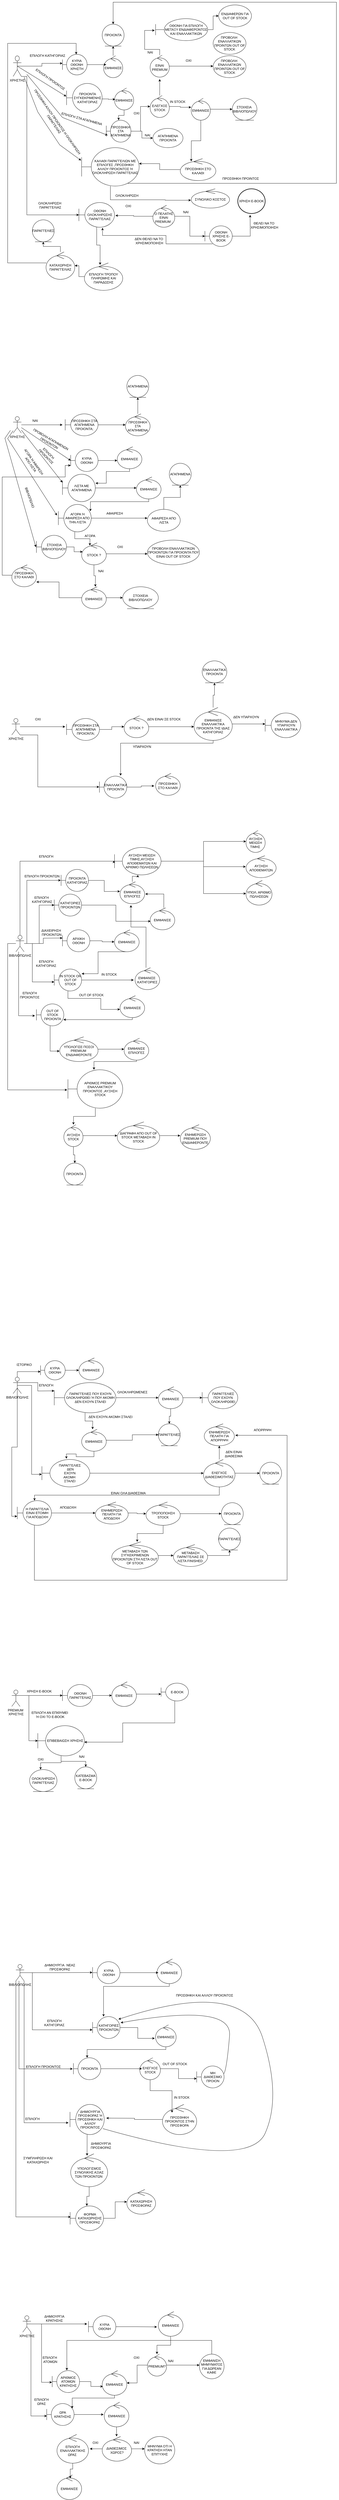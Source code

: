 <mxfile version="24.3.0" type="device">
  <diagram name="Page-1" id="YwLFxqYG7FmToTuv3qPl">
    <mxGraphModel dx="665" dy="647" grid="1" gridSize="10" guides="1" tooltips="1" connect="1" arrows="1" fold="1" page="1" pageScale="1" pageWidth="3300" pageHeight="4681" math="0" shadow="0">
      <root>
        <mxCell id="0" />
        <mxCell id="1" parent="0" />
        <mxCell id="vmsFJI8dtjVUV8fLIko3-55" style="edgeStyle=orthogonalEdgeStyle;rounded=0;orthogonalLoop=1;jettySize=auto;html=1;exitX=1;exitY=1;exitDx=0;exitDy=0;exitPerimeter=0;entryX=0;entryY=0.5;entryDx=0;entryDy=0;entryPerimeter=0;" edge="1" parent="1" source="vmsFJI8dtjVUV8fLIko3-1" target="vmsFJI8dtjVUV8fLIko3-57">
          <mxGeometry relative="1" as="geometry">
            <mxPoint x="140" y="761.778" as="targetPoint" />
            <Array as="points">
              <mxPoint x="100" y="301" />
              <mxPoint x="100" y="805" />
            </Array>
          </mxGeometry>
        </mxCell>
        <mxCell id="vmsFJI8dtjVUV8fLIko3-1" value="ΧΡΗΣΤΗΣ&lt;div&gt;&lt;br&gt;&lt;/div&gt;" style="shape=umlActor;verticalLabelPosition=bottom;verticalAlign=top;html=1;outlineConnect=0;" vertex="1" parent="1">
          <mxGeometry x="50" y="225.5" width="30" height="75" as="geometry" />
        </mxCell>
        <mxCell id="vmsFJI8dtjVUV8fLIko3-7" value="ΕΠΙΛΟΓΗ ΚΑΤΗΓΟΡΙΑΣ" style="text;html=1;align=center;verticalAlign=middle;resizable=0;points=[];autosize=1;strokeColor=none;fillColor=none;" vertex="1" parent="1">
          <mxGeometry x="100" y="210" width="150" height="30" as="geometry" />
        </mxCell>
        <mxCell id="vmsFJI8dtjVUV8fLIko3-14" value="" style="endArrow=classic;html=1;rounded=0;exitX=0.5;exitY=0.5;exitDx=0;exitDy=0;exitPerimeter=0;entryX=-0.009;entryY=0.412;entryDx=0;entryDy=0;entryPerimeter=0;" edge="1" parent="1" source="vmsFJI8dtjVUV8fLIko3-1">
          <mxGeometry width="50" height="50" relative="1" as="geometry">
            <mxPoint x="200" y="360" as="sourcePoint" />
            <mxPoint x="243.83" y="373.26" as="targetPoint" />
          </mxGeometry>
        </mxCell>
        <mxCell id="vmsFJI8dtjVUV8fLIko3-15" value="ΕΠΙΛΟΓΗ ΠΡΟΙΟΝΤΟΣ" style="text;html=1;align=center;verticalAlign=middle;resizable=0;points=[];autosize=1;strokeColor=none;fillColor=none;rotation=35;" vertex="1" parent="1">
          <mxGeometry x="110" y="296" width="150" height="30" as="geometry" />
        </mxCell>
        <mxCell id="vmsFJI8dtjVUV8fLIko3-18" value="ΚΥΡΙΑ ΟΘΟΝΗ ΧΡΗΣΤΗ" style="shape=umlBoundary;whiteSpace=wrap;html=1;" vertex="1" parent="1">
          <mxGeometry x="230" y="220" width="90" height="75" as="geometry" />
        </mxCell>
        <mxCell id="vmsFJI8dtjVUV8fLIko3-21" style="edgeStyle=orthogonalEdgeStyle;rounded=0;orthogonalLoop=1;jettySize=auto;html=1;exitX=0.5;exitY=0.5;exitDx=0;exitDy=0;exitPerimeter=0;entryX=0;entryY=0.438;entryDx=0;entryDy=0;entryPerimeter=0;" edge="1" parent="1" source="vmsFJI8dtjVUV8fLIko3-1" target="vmsFJI8dtjVUV8fLIko3-18">
          <mxGeometry relative="1" as="geometry" />
        </mxCell>
        <mxCell id="vmsFJI8dtjVUV8fLIko3-27" style="edgeStyle=orthogonalEdgeStyle;rounded=0;orthogonalLoop=1;jettySize=auto;html=1;" edge="1" parent="1" source="vmsFJI8dtjVUV8fLIko3-23" target="vmsFJI8dtjVUV8fLIko3-24">
          <mxGeometry relative="1" as="geometry" />
        </mxCell>
        <mxCell id="vmsFJI8dtjVUV8fLIko3-23" value="ΕΜΦΑΝΙΣΕ" style="ellipse;shape=umlControl;whiteSpace=wrap;html=1;" vertex="1" parent="1">
          <mxGeometry x="380" y="225" width="70" height="80" as="geometry" />
        </mxCell>
        <mxCell id="vmsFJI8dtjVUV8fLIko3-24" value="ΠΡΟΙΟΝΤΑ" style="ellipse;shape=umlEntity;whiteSpace=wrap;html=1;" vertex="1" parent="1">
          <mxGeometry x="375" y="110" width="80" height="80" as="geometry" />
        </mxCell>
        <mxCell id="vmsFJI8dtjVUV8fLIko3-25" style="edgeStyle=orthogonalEdgeStyle;rounded=0;orthogonalLoop=1;jettySize=auto;html=1;entryX=0.143;entryY=0.406;entryDx=0;entryDy=0;entryPerimeter=0;" edge="1" parent="1" source="vmsFJI8dtjVUV8fLIko3-18" target="vmsFJI8dtjVUV8fLIko3-23">
          <mxGeometry relative="1" as="geometry" />
        </mxCell>
        <mxCell id="vmsFJI8dtjVUV8fLIko3-28" value="ΠΡΟΙΟΝΤΑ ΣΥΓΚΕΚΡΙΜΕΝΗΣ ΚΑΤΗΓΟΡΙΑΣ" style="shape=umlBoundary;whiteSpace=wrap;html=1;" vertex="1" parent="1">
          <mxGeometry x="245" y="326" width="130" height="105" as="geometry" />
        </mxCell>
        <mxCell id="vmsFJI8dtjVUV8fLIko3-44" style="edgeStyle=orthogonalEdgeStyle;rounded=0;orthogonalLoop=1;jettySize=auto;html=1;" edge="1" parent="1" source="vmsFJI8dtjVUV8fLIko3-30" target="vmsFJI8dtjVUV8fLIko3-43">
          <mxGeometry relative="1" as="geometry" />
        </mxCell>
        <mxCell id="vmsFJI8dtjVUV8fLIko3-30" value="ΕΜΦΑΝΙΣΕ" style="ellipse;shape=umlControl;whiteSpace=wrap;html=1;" vertex="1" parent="1">
          <mxGeometry x="420" y="342.5" width="70" height="80" as="geometry" />
        </mxCell>
        <mxCell id="vmsFJI8dtjVUV8fLIko3-31" style="edgeStyle=orthogonalEdgeStyle;rounded=0;orthogonalLoop=1;jettySize=auto;html=1;entryX=0.035;entryY=0.519;entryDx=0;entryDy=0;entryPerimeter=0;" edge="1" parent="1" target="vmsFJI8dtjVUV8fLIko3-30">
          <mxGeometry relative="1" as="geometry">
            <mxPoint x="375" y="382.5" as="sourcePoint" />
            <Array as="points">
              <mxPoint x="398" y="383" />
              <mxPoint x="398" y="384" />
            </Array>
          </mxGeometry>
        </mxCell>
        <mxCell id="vmsFJI8dtjVUV8fLIko3-48" style="edgeStyle=orthogonalEdgeStyle;rounded=0;orthogonalLoop=1;jettySize=auto;html=1;entryX=0;entryY=0.5;entryDx=0;entryDy=0;" edge="1" parent="1" source="vmsFJI8dtjVUV8fLIko3-43" target="vmsFJI8dtjVUV8fLIko3-49">
          <mxGeometry relative="1" as="geometry">
            <mxPoint x="540" y="500" as="targetPoint" />
          </mxGeometry>
        </mxCell>
        <mxCell id="vmsFJI8dtjVUV8fLIko3-43" value="ΠΡΟΣΘΗΚΗ ΣΤΑ ΑΓΑΠΗΜΕΝΑ" style="shape=umlBoundary;whiteSpace=wrap;html=1;" vertex="1" parent="1">
          <mxGeometry x="390" y="460" width="90" height="80" as="geometry" />
        </mxCell>
        <mxCell id="vmsFJI8dtjVUV8fLIko3-46" value="" style="endArrow=classic;html=1;rounded=0;entryX=-0.017;entryY=0.333;entryDx=0;entryDy=0;entryPerimeter=0;" edge="1" parent="1">
          <mxGeometry width="50" height="50" relative="1" as="geometry">
            <mxPoint x="90.003" y="302.5" as="sourcePoint" />
            <mxPoint x="297.99" y="606.62" as="targetPoint" />
            <Array as="points">
              <mxPoint x="140" y="430" />
              <mxPoint x="220" y="550" />
            </Array>
          </mxGeometry>
        </mxCell>
        <mxCell id="vmsFJI8dtjVUV8fLIko3-47" value="ΕΠΙΛΟΓΗ ΣΤΑ ΑΓΑΠΗΜΕΝΑ" style="text;html=1;align=center;verticalAlign=middle;resizable=0;points=[];autosize=1;strokeColor=none;fillColor=none;rotation=15;" vertex="1" parent="1">
          <mxGeometry x="210" y="440" width="180" height="30" as="geometry" />
        </mxCell>
        <mxCell id="vmsFJI8dtjVUV8fLIko3-49" value="ΑΓΑΠΗΜΕΝΑ ΠΡΟΙΟΝΤΑ" style="ellipse;whiteSpace=wrap;html=1;" vertex="1" parent="1">
          <mxGeometry x="560" y="490" width="110" height="70" as="geometry" />
        </mxCell>
        <mxCell id="vmsFJI8dtjVUV8fLIko3-99" style="edgeStyle=orthogonalEdgeStyle;rounded=0;orthogonalLoop=1;jettySize=auto;html=1;entryX=0.5;entryY=0;entryDx=0;entryDy=0;exitX=0.808;exitY=0.937;exitDx=0;exitDy=0;exitPerimeter=0;" edge="1" parent="1" source="vmsFJI8dtjVUV8fLIko3-50" target="vmsFJI8dtjVUV8fLIko3-24">
          <mxGeometry relative="1" as="geometry">
            <mxPoint x="970" y="650" as="targetPoint" />
            <Array as="points">
              <mxPoint x="470" y="690" />
              <mxPoint x="1230" y="690" />
              <mxPoint x="1230" y="30" />
              <mxPoint x="415" y="30" />
            </Array>
          </mxGeometry>
        </mxCell>
        <mxCell id="vmsFJI8dtjVUV8fLIko3-50" value="ΚΑΛΑΘΙ ΠΑΡΑΓΓΕΛΙΩΝ ΜΕ ΕΠΙΛΟΓΕΣ ,ΠΡΟΣΘΗΚΗ ΑΛΛΟΥ ΠΡΟΙΟΝΤΟΣ Ή ΟΛΟΚΛΗΡΩΣΗ ΠΑΡΑΓΓΕΛΙΑΣ" style="shape=umlBoundary;whiteSpace=wrap;html=1;" vertex="1" parent="1">
          <mxGeometry x="300" y="560" width="210" height="140" as="geometry" />
        </mxCell>
        <mxCell id="vmsFJI8dtjVUV8fLIko3-52" value="" style="endArrow=classic;html=1;rounded=0;entryX=-0.059;entryY=0.567;entryDx=0;entryDy=0;entryPerimeter=0;" edge="1" parent="1">
          <mxGeometry width="50" height="50" relative="1" as="geometry">
            <mxPoint x="100" y="293" as="sourcePoint" />
            <mxPoint x="395" y="515" as="targetPoint" />
            <Array as="points">
              <mxPoint x="230" y="450" />
            </Array>
          </mxGeometry>
        </mxCell>
        <mxCell id="vmsFJI8dtjVUV8fLIko3-53" value="ΠΡΟΣΘΗΚΗ ΑΛΛΟΥ ΠΡΟΙΟΝΤΟΣ Η ΟΛΟΚΛΗΡΩΣΗ&lt;div&gt;ΠΑΡΑΓΓΕΛΙΑΣ&lt;/div&gt;" style="text;html=1;align=center;verticalAlign=middle;resizable=0;points=[];autosize=1;strokeColor=none;fillColor=none;rotation=55;" vertex="1" parent="1">
          <mxGeometry x="50" y="450" width="310" height="40" as="geometry" />
        </mxCell>
        <mxCell id="vmsFJI8dtjVUV8fLIko3-76" style="edgeStyle=orthogonalEdgeStyle;rounded=0;orthogonalLoop=1;jettySize=auto;html=1;entryX=0.41;entryY=0.071;entryDx=0;entryDy=0;entryPerimeter=0;" edge="1" parent="1" source="vmsFJI8dtjVUV8fLIko3-57" target="vmsFJI8dtjVUV8fLIko3-95">
          <mxGeometry relative="1" as="geometry">
            <mxPoint x="360" y="990" as="targetPoint" />
          </mxGeometry>
        </mxCell>
        <mxCell id="vmsFJI8dtjVUV8fLIko3-57" value="ΟΘΟΝΗ ΟΛΟΚΛΗΡΩΣΗΣ ΠΑΡΑΓΓΕΛΙΑΣ" style="shape=umlBoundary;whiteSpace=wrap;html=1;" vertex="1" parent="1">
          <mxGeometry x="290" y="760" width="130" height="90" as="geometry" />
        </mxCell>
        <mxCell id="vmsFJI8dtjVUV8fLIko3-58" value="ΟΛΟΚΛΗΡΩΣΗ&amp;nbsp;&lt;div&gt;ΠΑΡΑΓΓΕΛΙΑΣ&lt;/div&gt;" style="text;html=1;align=center;verticalAlign=middle;resizable=0;points=[];autosize=1;strokeColor=none;fillColor=none;" vertex="1" parent="1">
          <mxGeometry x="130" y="750" width="110" height="40" as="geometry" />
        </mxCell>
        <mxCell id="vmsFJI8dtjVUV8fLIko3-61" value="" style="edgeStyle=orthogonalEdgeStyle;rounded=0;orthogonalLoop=1;jettySize=auto;html=1;" edge="1" parent="1" source="vmsFJI8dtjVUV8fLIko3-59" target="vmsFJI8dtjVUV8fLIko3-60">
          <mxGeometry relative="1" as="geometry" />
        </mxCell>
        <mxCell id="vmsFJI8dtjVUV8fLIko3-59" value="Ο ΠΕΛΑΤΗΣ ΕΙΝΑΙ PREMIUM ;" style="ellipse;shape=umlControl;whiteSpace=wrap;html=1;" vertex="1" parent="1">
          <mxGeometry x="560" y="770" width="80" height="80" as="geometry" />
        </mxCell>
        <mxCell id="vmsFJI8dtjVUV8fLIko3-64" value="" style="edgeStyle=orthogonalEdgeStyle;rounded=0;orthogonalLoop=1;jettySize=auto;html=1;" edge="1" parent="1" source="vmsFJI8dtjVUV8fLIko3-60">
          <mxGeometry relative="1" as="geometry">
            <mxPoint x="915" y="805" as="targetPoint" />
          </mxGeometry>
        </mxCell>
        <mxCell id="vmsFJI8dtjVUV8fLIko3-60" value="ΟΘΟΝΗ ΧΡΗΣΗΣ E-BOOK" style="shape=umlBoundary;whiteSpace=wrap;html=1;" vertex="1" parent="1">
          <mxGeometry x="750" y="845" width="100" height="75" as="geometry" />
        </mxCell>
        <mxCell id="vmsFJI8dtjVUV8fLIko3-62" value="NAI" style="text;html=1;align=center;verticalAlign=middle;resizable=0;points=[];autosize=1;strokeColor=none;fillColor=none;" vertex="1" parent="1">
          <mxGeometry x="660" y="780" width="40" height="30" as="geometry" />
        </mxCell>
        <mxCell id="vmsFJI8dtjVUV8fLIko3-65" value="ΘΕΛΕΙ ΝΑ ΤΟ&lt;div&gt;&amp;nbsp;ΧΡΗΣΙΜΟΠΟΙΗΣΗ&lt;/div&gt;" style="text;html=1;align=center;verticalAlign=middle;resizable=0;points=[];autosize=1;strokeColor=none;fillColor=none;" vertex="1" parent="1">
          <mxGeometry x="900" y="823" width="130" height="40" as="geometry" />
        </mxCell>
        <mxCell id="vmsFJI8dtjVUV8fLIko3-71" value="ΧΡΗΣΗ E-BOOK" style="strokeWidth=2;html=1;shape=mxgraph.flowchart.start_2;whiteSpace=wrap;" vertex="1" parent="1">
          <mxGeometry x="870" y="710" width="100" height="90" as="geometry" />
        </mxCell>
        <mxCell id="vmsFJI8dtjVUV8fLIko3-72" value="ΔΕΝ ΘΕΛΕΙ ΝΑ ΤΟ&lt;div&gt;&amp;nbsp;ΧΡΗΣΙΜΟΠΟΙΗΣΗ&lt;/div&gt;" style="text;html=1;align=center;verticalAlign=middle;resizable=0;points=[];autosize=1;strokeColor=none;fillColor=none;" vertex="1" parent="1">
          <mxGeometry x="480" y="880" width="130" height="40" as="geometry" />
        </mxCell>
        <mxCell id="vmsFJI8dtjVUV8fLIko3-73" style="edgeStyle=orthogonalEdgeStyle;rounded=0;orthogonalLoop=1;jettySize=auto;html=1;entryX=0.664;entryY=1.022;entryDx=0;entryDy=0;entryPerimeter=0;" edge="1" parent="1" target="vmsFJI8dtjVUV8fLIko3-57">
          <mxGeometry relative="1" as="geometry">
            <mxPoint x="777.85" y="910.61" as="sourcePoint" />
            <mxPoint x="390.0" y="854.39" as="targetPoint" />
            <Array as="points">
              <mxPoint x="608" y="911" />
              <mxPoint x="608" y="880" />
              <mxPoint x="376" y="880" />
            </Array>
          </mxGeometry>
        </mxCell>
        <mxCell id="vmsFJI8dtjVUV8fLIko3-74" style="edgeStyle=orthogonalEdgeStyle;rounded=0;orthogonalLoop=1;jettySize=auto;html=1;entryX=1.026;entryY=0.528;entryDx=0;entryDy=0;entryPerimeter=0;" edge="1" parent="1" source="vmsFJI8dtjVUV8fLIko3-59" target="vmsFJI8dtjVUV8fLIko3-57">
          <mxGeometry relative="1" as="geometry" />
        </mxCell>
        <mxCell id="vmsFJI8dtjVUV8fLIko3-75" value="ΟΧΙ" style="text;html=1;align=center;verticalAlign=middle;resizable=0;points=[];autosize=1;strokeColor=none;fillColor=none;" vertex="1" parent="1">
          <mxGeometry x="450" y="758" width="40" height="30" as="geometry" />
        </mxCell>
        <mxCell id="vmsFJI8dtjVUV8fLIko3-79" style="edgeStyle=orthogonalEdgeStyle;rounded=0;orthogonalLoop=1;jettySize=auto;html=1;entryX=0.5;entryY=1;entryDx=0;entryDy=0;" edge="1" parent="1" source="vmsFJI8dtjVUV8fLIko3-77" target="vmsFJI8dtjVUV8fLIko3-78">
          <mxGeometry relative="1" as="geometry" />
        </mxCell>
        <mxCell id="vmsFJI8dtjVUV8fLIko3-80" style="edgeStyle=orthogonalEdgeStyle;rounded=0;orthogonalLoop=1;jettySize=auto;html=1;entryX=0.556;entryY=0;entryDx=0;entryDy=0;entryPerimeter=0;" edge="1" parent="1" source="vmsFJI8dtjVUV8fLIko3-77" target="vmsFJI8dtjVUV8fLIko3-18">
          <mxGeometry relative="1" as="geometry">
            <mxPoint x="50" y="60" as="targetPoint" />
            <Array as="points">
              <mxPoint x="30" y="980" />
              <mxPoint x="30" y="180" />
              <mxPoint x="280" y="180" />
            </Array>
          </mxGeometry>
        </mxCell>
        <mxCell id="vmsFJI8dtjVUV8fLIko3-77" value="ΚΑΤΑΧΩΡΗΣΗ ΠΑΡΑΓΓΕΛΙΑΣ" style="ellipse;shape=umlControl;whiteSpace=wrap;html=1;" vertex="1" parent="1">
          <mxGeometry x="170" y="940" width="105" height="100" as="geometry" />
        </mxCell>
        <mxCell id="vmsFJI8dtjVUV8fLIko3-78" value="ΠΑΡΑΓΓΕΛΙΕΣ" style="ellipse;shape=umlEntity;whiteSpace=wrap;html=1;" vertex="1" parent="1">
          <mxGeometry x="120" y="823" width="80" height="80" as="geometry" />
        </mxCell>
        <mxCell id="vmsFJI8dtjVUV8fLIko3-81" value="ΝΑΙ" style="text;html=1;align=center;verticalAlign=middle;resizable=0;points=[];autosize=1;strokeColor=none;fillColor=none;" vertex="1" parent="1">
          <mxGeometry x="520" y="500" width="40" height="30" as="geometry" />
        </mxCell>
        <mxCell id="vmsFJI8dtjVUV8fLIko3-101" style="edgeStyle=orthogonalEdgeStyle;rounded=0;orthogonalLoop=1;jettySize=auto;html=1;" edge="1" parent="1" source="vmsFJI8dtjVUV8fLIko3-82">
          <mxGeometry relative="1" as="geometry">
            <mxPoint x="585" y="310" as="targetPoint" />
          </mxGeometry>
        </mxCell>
        <mxCell id="vmsFJI8dtjVUV8fLIko3-82" value="ΕΛΕΓΧΟΣ&lt;div&gt;STOCK&lt;/div&gt;" style="ellipse;shape=umlControl;whiteSpace=wrap;html=1;" vertex="1" parent="1">
          <mxGeometry x="550" y="370" width="70" height="80" as="geometry" />
        </mxCell>
        <mxCell id="vmsFJI8dtjVUV8fLIko3-83" style="edgeStyle=orthogonalEdgeStyle;rounded=0;orthogonalLoop=1;jettySize=auto;html=1;entryX=0;entryY=0.5;entryDx=0;entryDy=0;entryPerimeter=0;" edge="1" parent="1" source="vmsFJI8dtjVUV8fLIko3-43" target="vmsFJI8dtjVUV8fLIko3-82">
          <mxGeometry relative="1" as="geometry" />
        </mxCell>
        <mxCell id="vmsFJI8dtjVUV8fLIko3-84" value="OXI" style="text;html=1;align=center;verticalAlign=middle;resizable=0;points=[];autosize=1;strokeColor=none;fillColor=none;" vertex="1" parent="1">
          <mxGeometry x="480" y="420" width="40" height="30" as="geometry" />
        </mxCell>
        <mxCell id="vmsFJI8dtjVUV8fLIko3-89" style="edgeStyle=orthogonalEdgeStyle;rounded=0;orthogonalLoop=1;jettySize=auto;html=1;" edge="1" parent="1" source="vmsFJI8dtjVUV8fLIko3-86">
          <mxGeometry relative="1" as="geometry">
            <mxPoint x="850" y="420" as="targetPoint" />
          </mxGeometry>
        </mxCell>
        <mxCell id="vmsFJI8dtjVUV8fLIko3-91" style="edgeStyle=orthogonalEdgeStyle;rounded=0;orthogonalLoop=1;jettySize=auto;html=1;" edge="1" parent="1" source="vmsFJI8dtjVUV8fLIko3-86">
          <mxGeometry relative="1" as="geometry">
            <mxPoint x="700" y="610" as="targetPoint" />
          </mxGeometry>
        </mxCell>
        <mxCell id="vmsFJI8dtjVUV8fLIko3-86" value="ΕΜΦΑΝΙΣΕ" style="ellipse;shape=umlControl;whiteSpace=wrap;html=1;" vertex="1" parent="1">
          <mxGeometry x="700" y="380" width="70" height="80" as="geometry" />
        </mxCell>
        <mxCell id="vmsFJI8dtjVUV8fLIko3-87" style="edgeStyle=orthogonalEdgeStyle;rounded=0;orthogonalLoop=1;jettySize=auto;html=1;entryX=-0.002;entryY=0.411;entryDx=0;entryDy=0;entryPerimeter=0;" edge="1" parent="1" source="vmsFJI8dtjVUV8fLIko3-82" target="vmsFJI8dtjVUV8fLIko3-86">
          <mxGeometry relative="1" as="geometry" />
        </mxCell>
        <mxCell id="vmsFJI8dtjVUV8fLIko3-88" value="IN STOCK" style="text;html=1;align=center;verticalAlign=middle;resizable=0;points=[];autosize=1;strokeColor=none;fillColor=none;" vertex="1" parent="1">
          <mxGeometry x="610" y="378" width="80" height="30" as="geometry" />
        </mxCell>
        <mxCell id="vmsFJI8dtjVUV8fLIko3-90" value="ΣΤΟΙΧΕΙΑ&amp;nbsp;&lt;div&gt;ΒΙΒΛΙΟΠΩΛΙΟΥ&lt;/div&gt;" style="ellipse;shape=umlEntity;whiteSpace=wrap;html=1;" vertex="1" parent="1">
          <mxGeometry x="850" y="380" width="90" height="80" as="geometry" />
        </mxCell>
        <mxCell id="vmsFJI8dtjVUV8fLIko3-92" value="ΠΡΟΣΘΗΚΗ ΣΤΟ ΚΑΛΑΘΙ" style="ellipse;shape=umlControl;whiteSpace=wrap;html=1;" vertex="1" parent="1">
          <mxGeometry x="660" y="600" width="130" height="80" as="geometry" />
        </mxCell>
        <mxCell id="vmsFJI8dtjVUV8fLIko3-93" style="edgeStyle=orthogonalEdgeStyle;rounded=0;orthogonalLoop=1;jettySize=auto;html=1;entryX=0.998;entryY=0.416;entryDx=0;entryDy=0;entryPerimeter=0;" edge="1" parent="1" source="vmsFJI8dtjVUV8fLIko3-92" target="vmsFJI8dtjVUV8fLIko3-50">
          <mxGeometry relative="1" as="geometry" />
        </mxCell>
        <mxCell id="vmsFJI8dtjVUV8fLIko3-94" value="ΣΥΝΟΛΙΚΟ ΚΟΣΤΟΣ" style="ellipse;shape=umlControl;whiteSpace=wrap;html=1;" vertex="1" parent="1">
          <mxGeometry x="700" y="710" width="140" height="70" as="geometry" />
        </mxCell>
        <mxCell id="vmsFJI8dtjVUV8fLIko3-96" style="edgeStyle=orthogonalEdgeStyle;rounded=0;orthogonalLoop=1;jettySize=auto;html=1;" edge="1" parent="1" source="vmsFJI8dtjVUV8fLIko3-95" target="vmsFJI8dtjVUV8fLIko3-77">
          <mxGeometry relative="1" as="geometry" />
        </mxCell>
        <mxCell id="vmsFJI8dtjVUV8fLIko3-95" value="ΕΠΙΛΟΓΗ ΤΡΟΠΟΥ ΠΛΗΡΩΜΗΣ ΚΑΙ ΠΑΡΑΔΩΣΗΣ" style="ellipse;shape=umlControl;whiteSpace=wrap;html=1;" vertex="1" parent="1">
          <mxGeometry x="310" y="980" width="140" height="100" as="geometry" />
        </mxCell>
        <mxCell id="vmsFJI8dtjVUV8fLIko3-97" style="edgeStyle=orthogonalEdgeStyle;rounded=0;orthogonalLoop=1;jettySize=auto;html=1;entryX=-0.007;entryY=0.594;entryDx=0;entryDy=0;entryPerimeter=0;" edge="1" parent="1" source="vmsFJI8dtjVUV8fLIko3-50" target="vmsFJI8dtjVUV8fLIko3-94">
          <mxGeometry relative="1" as="geometry">
            <Array as="points">
              <mxPoint x="405" y="750" />
              <mxPoint x="605" y="750" />
              <mxPoint x="605" y="752" />
            </Array>
          </mxGeometry>
        </mxCell>
        <mxCell id="vmsFJI8dtjVUV8fLIko3-98" value="ΟΛΟΚΛΗΡΩΣΗ" style="text;html=1;align=center;verticalAlign=middle;resizable=0;points=[];autosize=1;strokeColor=none;fillColor=none;" vertex="1" parent="1">
          <mxGeometry x="410" y="720" width="110" height="30" as="geometry" />
        </mxCell>
        <mxCell id="vmsFJI8dtjVUV8fLIko3-100" value="ΠΡΟΣΘΗΚΗ ΠΡΟΙΝΤΟΣ" style="text;html=1;align=center;verticalAlign=middle;resizable=0;points=[];autosize=1;strokeColor=none;fillColor=none;" vertex="1" parent="1">
          <mxGeometry x="800" y="658" width="160" height="30" as="geometry" />
        </mxCell>
        <mxCell id="vmsFJI8dtjVUV8fLIko3-103" style="edgeStyle=orthogonalEdgeStyle;rounded=0;orthogonalLoop=1;jettySize=auto;html=1;" edge="1" parent="1" source="vmsFJI8dtjVUV8fLIko3-102">
          <mxGeometry relative="1" as="geometry">
            <mxPoint x="780" y="263" as="targetPoint" />
          </mxGeometry>
        </mxCell>
        <mxCell id="vmsFJI8dtjVUV8fLIko3-107" style="edgeStyle=orthogonalEdgeStyle;rounded=0;orthogonalLoop=1;jettySize=auto;html=1;entryX=-0.018;entryY=0.536;entryDx=0;entryDy=0;entryPerimeter=0;" edge="1" parent="1" source="vmsFJI8dtjVUV8fLIko3-102" target="vmsFJI8dtjVUV8fLIko3-110">
          <mxGeometry relative="1" as="geometry">
            <mxPoint x="590" y="180" as="targetPoint" />
            <Array as="points">
              <mxPoint x="585" y="202" />
              <mxPoint x="530" y="202" />
              <mxPoint x="530" y="133" />
            </Array>
          </mxGeometry>
        </mxCell>
        <mxCell id="vmsFJI8dtjVUV8fLIko3-102" value="ΕΙΝΑΙ PREMIUM" style="ellipse;shape=umlControl;whiteSpace=wrap;html=1;" vertex="1" parent="1">
          <mxGeometry x="550" y="223" width="70" height="80" as="geometry" />
        </mxCell>
        <mxCell id="vmsFJI8dtjVUV8fLIko3-104" value="ΟΧΙ" style="text;html=1;align=center;verticalAlign=middle;resizable=0;points=[];autosize=1;strokeColor=none;fillColor=none;" vertex="1" parent="1">
          <mxGeometry x="670" y="228" width="40" height="30" as="geometry" />
        </mxCell>
        <mxCell id="vmsFJI8dtjVUV8fLIko3-105" value="ΠΡΟΒΟΛΗ&amp;nbsp; ΕΝΑΛΛΑΤΙΚΩΝ ΠΡΟΙΝΤΩΝ OUT OF STOCK" style="ellipse;whiteSpace=wrap;html=1;" vertex="1" parent="1">
          <mxGeometry x="780" y="225" width="120" height="80" as="geometry" />
        </mxCell>
        <mxCell id="vmsFJI8dtjVUV8fLIko3-106" value="ΠΡΟΒΟΛΗ&amp;nbsp; ΕΝΑΛΛΑΤΙΚΩΝ ΠΡΟΙΝΤΩΝ OUT OF STOCK" style="ellipse;whiteSpace=wrap;html=1;" vertex="1" parent="1">
          <mxGeometry x="780" y="140" width="120" height="80" as="geometry" />
        </mxCell>
        <mxCell id="vmsFJI8dtjVUV8fLIko3-108" value="NAI" style="text;html=1;align=center;verticalAlign=middle;resizable=0;points=[];autosize=1;strokeColor=none;fillColor=none;" vertex="1" parent="1">
          <mxGeometry x="530" y="198" width="40" height="30" as="geometry" />
        </mxCell>
        <mxCell id="vmsFJI8dtjVUV8fLIko3-112" style="edgeStyle=orthogonalEdgeStyle;rounded=0;orthogonalLoop=1;jettySize=auto;html=1;entryX=0;entryY=0.5;entryDx=0;entryDy=0;" edge="1" parent="1" source="vmsFJI8dtjVUV8fLIko3-110" target="vmsFJI8dtjVUV8fLIko3-111">
          <mxGeometry relative="1" as="geometry" />
        </mxCell>
        <mxCell id="vmsFJI8dtjVUV8fLIko3-110" value="ΟΘΟΝΗ ΓΙΑ ΕΠΙΛΟΓΗ ΜΕΤΑΞΥ ΕΝΔΙΑΦΕΡΟΝΤΟΣ ΚΑΙ ΕΝΑΛΛΑΚΤΙΚΩΝ" style="shape=umlBoundary;whiteSpace=wrap;html=1;" vertex="1" parent="1">
          <mxGeometry x="570" y="90" width="190" height="80" as="geometry" />
        </mxCell>
        <mxCell id="vmsFJI8dtjVUV8fLIko3-111" value="ΕΝΔΙΑΦΕΡΩΝ ΓΙΑ OUT OF STOCK" style="ellipse;whiteSpace=wrap;html=1;" vertex="1" parent="1">
          <mxGeometry x="800" y="40" width="120" height="80" as="geometry" />
        </mxCell>
        <mxCell id="vmsFJI8dtjVUV8fLIko3-121" style="edgeStyle=orthogonalEdgeStyle;rounded=0;orthogonalLoop=1;jettySize=auto;html=1;" edge="1" parent="1" source="vmsFJI8dtjVUV8fLIko3-118">
          <mxGeometry relative="1" as="geometry">
            <mxPoint x="230" y="1570" as="targetPoint" />
          </mxGeometry>
        </mxCell>
        <mxCell id="vmsFJI8dtjVUV8fLIko3-118" value="ΧΡΗΣΤΗΣ" style="shape=umlActor;verticalLabelPosition=bottom;verticalAlign=top;html=1;" vertex="1" parent="1">
          <mxGeometry x="50" y="1540" width="30" height="60" as="geometry" />
        </mxCell>
        <mxCell id="vmsFJI8dtjVUV8fLIko3-124" style="edgeStyle=orthogonalEdgeStyle;rounded=0;orthogonalLoop=1;jettySize=auto;html=1;" edge="1" parent="1" source="vmsFJI8dtjVUV8fLIko3-122">
          <mxGeometry relative="1" as="geometry">
            <mxPoint x="460" y="1570" as="targetPoint" />
          </mxGeometry>
        </mxCell>
        <mxCell id="vmsFJI8dtjVUV8fLIko3-122" value="ΠΡΟΣΘΗΚΗ ΣΤΑ ΑΓΑΠΗΜΕΝΑ ΠΡΟΙΟΝΤΑ;" style="shape=umlBoundary;whiteSpace=wrap;html=1;" vertex="1" parent="1">
          <mxGeometry x="240" y="1530" width="120" height="80" as="geometry" />
        </mxCell>
        <mxCell id="vmsFJI8dtjVUV8fLIko3-123" value="ΝΑΙ" style="text;html=1;align=center;verticalAlign=middle;resizable=0;points=[];autosize=1;strokeColor=none;fillColor=none;" vertex="1" parent="1">
          <mxGeometry x="110" y="1540" width="40" height="30" as="geometry" />
        </mxCell>
        <mxCell id="vmsFJI8dtjVUV8fLIko3-126" style="edgeStyle=orthogonalEdgeStyle;rounded=0;orthogonalLoop=1;jettySize=auto;html=1;" edge="1" parent="1" source="vmsFJI8dtjVUV8fLIko3-125" target="vmsFJI8dtjVUV8fLIko3-127">
          <mxGeometry relative="1" as="geometry">
            <mxPoint x="505" y="1480" as="targetPoint" />
          </mxGeometry>
        </mxCell>
        <mxCell id="vmsFJI8dtjVUV8fLIko3-125" value="ΠΡΟΣΘΗΚΗ ΣΤΑ ΑΓΑΠΗΜΕΝΑ" style="ellipse;shape=umlControl;whiteSpace=wrap;html=1;" vertex="1" parent="1">
          <mxGeometry x="460" y="1530" width="90" height="80" as="geometry" />
        </mxCell>
        <mxCell id="vmsFJI8dtjVUV8fLIko3-127" value="ΑΓΑΠΗΜΕΝΑ" style="ellipse;shape=umlEntity;whiteSpace=wrap;html=1;" vertex="1" parent="1">
          <mxGeometry x="465" y="1390" width="80" height="80" as="geometry" />
        </mxCell>
        <mxCell id="vmsFJI8dtjVUV8fLIko3-129" value="" style="endArrow=classic;html=1;rounded=0;" edge="1" parent="1" source="vmsFJI8dtjVUV8fLIko3-118">
          <mxGeometry width="50" height="50" relative="1" as="geometry">
            <mxPoint x="320" y="1610" as="sourcePoint" />
            <mxPoint x="260" y="1700" as="targetPoint" />
          </mxGeometry>
        </mxCell>
        <mxCell id="vmsFJI8dtjVUV8fLIko3-130" value="ΠΡΟΒΟΛΗ ΑΓΑΠΗΜΕΝΩΝ&amp;nbsp;&lt;div&gt;ΠΡΟΙΟΝΤΟΝ&lt;/div&gt;" style="text;html=1;align=center;verticalAlign=middle;resizable=0;points=[];autosize=1;strokeColor=none;fillColor=none;rotation=30;" vertex="1" parent="1">
          <mxGeometry x="100" y="1610" width="170" height="40" as="geometry" />
        </mxCell>
        <mxCell id="vmsFJI8dtjVUV8fLIko3-132" style="edgeStyle=orthogonalEdgeStyle;rounded=0;orthogonalLoop=1;jettySize=auto;html=1;" edge="1" parent="1" source="vmsFJI8dtjVUV8fLIko3-131">
          <mxGeometry relative="1" as="geometry">
            <mxPoint x="430" y="1700" as="targetPoint" />
          </mxGeometry>
        </mxCell>
        <mxCell id="vmsFJI8dtjVUV8fLIko3-131" value="ΚΥΡΙΑ ΟΘΟΝΗ" style="shape=umlBoundary;whiteSpace=wrap;html=1;" vertex="1" parent="1">
          <mxGeometry x="260" y="1660" width="100" height="80" as="geometry" />
        </mxCell>
        <mxCell id="vmsFJI8dtjVUV8fLIko3-133" value="ΕΜΦΑΝΙΣΕ" style="ellipse;shape=umlControl;whiteSpace=wrap;html=1;" vertex="1" parent="1">
          <mxGeometry x="430" y="1650" width="90" height="80" as="geometry" />
        </mxCell>
        <mxCell id="vmsFJI8dtjVUV8fLIko3-134" value="" style="endArrow=classic;html=1;rounded=0;" edge="1" parent="1" source="vmsFJI8dtjVUV8fLIko3-118">
          <mxGeometry width="50" height="50" relative="1" as="geometry">
            <mxPoint x="330" y="1720" as="sourcePoint" />
            <mxPoint x="230" y="1780" as="targetPoint" />
          </mxGeometry>
        </mxCell>
        <mxCell id="vmsFJI8dtjVUV8fLIko3-135" value="ΕΠΙΛΟΓΗ&amp;nbsp;&lt;div&gt;ΠΡΟΙΟΝΤΟΣ&lt;/div&gt;" style="text;html=1;align=center;verticalAlign=middle;resizable=0;points=[];autosize=1;strokeColor=none;fillColor=none;rotation=45;" vertex="1" parent="1">
          <mxGeometry x="130" y="1660" width="90" height="40" as="geometry" />
        </mxCell>
        <mxCell id="vmsFJI8dtjVUV8fLIko3-138" style="edgeStyle=orthogonalEdgeStyle;rounded=0;orthogonalLoop=1;jettySize=auto;html=1;" edge="1" parent="1" source="vmsFJI8dtjVUV8fLIko3-136">
          <mxGeometry relative="1" as="geometry">
            <mxPoint x="500" y="1800" as="targetPoint" />
          </mxGeometry>
        </mxCell>
        <mxCell id="vmsFJI8dtjVUV8fLIko3-136" value="ΛΙΣΤΑ ΜΕ ΑΓΑΠΗΜΕΝΑ" style="shape=umlBoundary;whiteSpace=wrap;html=1;" vertex="1" parent="1">
          <mxGeometry x="230" y="1750" width="120" height="100" as="geometry" />
        </mxCell>
        <mxCell id="vmsFJI8dtjVUV8fLIko3-137" style="edgeStyle=orthogonalEdgeStyle;rounded=0;orthogonalLoop=1;jettySize=auto;html=1;entryX=1.006;entryY=0.327;entryDx=0;entryDy=0;entryPerimeter=0;" edge="1" parent="1" source="vmsFJI8dtjVUV8fLIko3-133" target="vmsFJI8dtjVUV8fLIko3-136">
          <mxGeometry relative="1" as="geometry">
            <Array as="points">
              <mxPoint x="475" y="1740" />
              <mxPoint x="390" y="1740" />
              <mxPoint x="390" y="1783" />
            </Array>
          </mxGeometry>
        </mxCell>
        <mxCell id="vmsFJI8dtjVUV8fLIko3-139" value="ΕΜΦΑΝΙΣΕ" style="ellipse;shape=umlControl;whiteSpace=wrap;html=1;" vertex="1" parent="1">
          <mxGeometry x="500" y="1760" width="90" height="80" as="geometry" />
        </mxCell>
        <mxCell id="vmsFJI8dtjVUV8fLIko3-140" value="" style="endArrow=classic;html=1;rounded=0;" edge="1" parent="1" source="vmsFJI8dtjVUV8fLIko3-118">
          <mxGeometry width="50" height="50" relative="1" as="geometry">
            <mxPoint x="330" y="1720" as="sourcePoint" />
            <mxPoint x="210" y="1900" as="targetPoint" />
            <Array as="points">
              <mxPoint x="30" y="1620" />
            </Array>
          </mxGeometry>
        </mxCell>
        <mxCell id="vmsFJI8dtjVUV8fLIko3-141" value="ΑΓΟΡΑ Ή ΑΦΑΡΕΣΗ&amp;nbsp;&lt;div&gt;ΑΠΟ ΛΙΣΤΑ&lt;/div&gt;" style="text;html=1;align=center;verticalAlign=middle;resizable=0;points=[];autosize=1;strokeColor=none;fillColor=none;rotation=55;" vertex="1" parent="1">
          <mxGeometry x="50" y="1690" width="140" height="40" as="geometry" />
        </mxCell>
        <mxCell id="vmsFJI8dtjVUV8fLIko3-144" style="edgeStyle=orthogonalEdgeStyle;rounded=0;orthogonalLoop=1;jettySize=auto;html=1;" edge="1" parent="1" source="vmsFJI8dtjVUV8fLIko3-142">
          <mxGeometry relative="1" as="geometry">
            <mxPoint x="540" y="1910" as="targetPoint" />
          </mxGeometry>
        </mxCell>
        <mxCell id="vmsFJI8dtjVUV8fLIko3-149" style="edgeStyle=orthogonalEdgeStyle;rounded=0;orthogonalLoop=1;jettySize=auto;html=1;" edge="1" parent="1" source="vmsFJI8dtjVUV8fLIko3-142">
          <mxGeometry relative="1" as="geometry">
            <mxPoint x="330" y="2010" as="targetPoint" />
          </mxGeometry>
        </mxCell>
        <mxCell id="vmsFJI8dtjVUV8fLIko3-142" value="ΑΓΟΡΑ Ή ΑΦΑΙΡΕΣΗ ΑΠΟ ΤΗΝ ΛΊΣΤΑ" style="shape=umlBoundary;whiteSpace=wrap;html=1;" vertex="1" parent="1">
          <mxGeometry x="215" y="1860" width="120" height="100" as="geometry" />
        </mxCell>
        <mxCell id="vmsFJI8dtjVUV8fLIko3-143" style="edgeStyle=orthogonalEdgeStyle;rounded=0;orthogonalLoop=1;jettySize=auto;html=1;entryX=0.976;entryY=0.249;entryDx=0;entryDy=0;entryPerimeter=0;" edge="1" parent="1" source="vmsFJI8dtjVUV8fLIko3-139" target="vmsFJI8dtjVUV8fLIko3-142">
          <mxGeometry relative="1" as="geometry">
            <Array as="points">
              <mxPoint x="545" y="1850" />
              <mxPoint x="332" y="1850" />
            </Array>
          </mxGeometry>
        </mxCell>
        <mxCell id="vmsFJI8dtjVUV8fLIko3-145" value="ΑΦΑΙΡΕΣΗ" style="text;html=1;align=center;verticalAlign=middle;resizable=0;points=[];autosize=1;strokeColor=none;fillColor=none;" vertex="1" parent="1">
          <mxGeometry x="380" y="1878" width="80" height="30" as="geometry" />
        </mxCell>
        <mxCell id="vmsFJI8dtjVUV8fLIko3-147" style="edgeStyle=orthogonalEdgeStyle;rounded=0;orthogonalLoop=1;jettySize=auto;html=1;" edge="1" parent="1" source="vmsFJI8dtjVUV8fLIko3-146">
          <mxGeometry relative="1" as="geometry">
            <mxPoint x="660" y="1790" as="targetPoint" />
          </mxGeometry>
        </mxCell>
        <mxCell id="vmsFJI8dtjVUV8fLIko3-146" value="ΑΦΑΙΡΕΣΗ ΑΠΟ ΛΙΣΤΑ" style="ellipse;whiteSpace=wrap;html=1;" vertex="1" parent="1">
          <mxGeometry x="540" y="1878" width="120" height="80" as="geometry" />
        </mxCell>
        <mxCell id="vmsFJI8dtjVUV8fLIko3-148" value="ΑΓΑΠΗΜΕΝΑ" style="ellipse;shape=umlEntity;whiteSpace=wrap;html=1;" vertex="1" parent="1">
          <mxGeometry x="620" y="1710" width="80" height="80" as="geometry" />
        </mxCell>
        <mxCell id="vmsFJI8dtjVUV8fLIko3-150" value="ΑΓΟΡΑ" style="text;html=1;align=center;verticalAlign=middle;resizable=0;points=[];autosize=1;strokeColor=none;fillColor=none;" vertex="1" parent="1">
          <mxGeometry x="300" y="1960" width="60" height="30" as="geometry" />
        </mxCell>
        <mxCell id="vmsFJI8dtjVUV8fLIko3-152" style="edgeStyle=orthogonalEdgeStyle;rounded=0;orthogonalLoop=1;jettySize=auto;html=1;" edge="1" parent="1" source="vmsFJI8dtjVUV8fLIko3-151">
          <mxGeometry relative="1" as="geometry">
            <mxPoint x="540" y="2040" as="targetPoint" />
          </mxGeometry>
        </mxCell>
        <mxCell id="vmsFJI8dtjVUV8fLIko3-155" style="edgeStyle=orthogonalEdgeStyle;rounded=0;orthogonalLoop=1;jettySize=auto;html=1;" edge="1" parent="1" source="vmsFJI8dtjVUV8fLIko3-151">
          <mxGeometry relative="1" as="geometry">
            <mxPoint x="350" y="2160" as="targetPoint" />
          </mxGeometry>
        </mxCell>
        <mxCell id="vmsFJI8dtjVUV8fLIko3-151" value="STOCK ?" style="ellipse;shape=umlControl;whiteSpace=wrap;html=1;" vertex="1" parent="1">
          <mxGeometry x="300" y="2000" width="90" height="80" as="geometry" />
        </mxCell>
        <mxCell id="vmsFJI8dtjVUV8fLIko3-153" value="ΟΧΙ" style="text;html=1;align=center;verticalAlign=middle;resizable=0;points=[];autosize=1;strokeColor=none;fillColor=none;" vertex="1" parent="1">
          <mxGeometry x="420" y="2000" width="40" height="30" as="geometry" />
        </mxCell>
        <mxCell id="vmsFJI8dtjVUV8fLIko3-154" value="ΠΡΟΒΟΛΗ ΕΝΑΛΛΑΚΤΙΚΩΝ ΠΡΟΙΟΝΤΩΝ ΓΙΑ ΠΡΟΙΟΝΤΑ ΠΟΥ ΕΙΝΑΙ ΟUT OF STOCK" style="ellipse;whiteSpace=wrap;html=1;" vertex="1" parent="1">
          <mxGeometry x="540" y="1990" width="190" height="90" as="geometry" />
        </mxCell>
        <mxCell id="vmsFJI8dtjVUV8fLIko3-156" value="ΝΑΙ" style="text;html=1;align=center;verticalAlign=middle;resizable=0;points=[];autosize=1;strokeColor=none;fillColor=none;" vertex="1" parent="1">
          <mxGeometry x="350" y="2088" width="40" height="30" as="geometry" />
        </mxCell>
        <mxCell id="vmsFJI8dtjVUV8fLIko3-158" style="edgeStyle=orthogonalEdgeStyle;rounded=0;orthogonalLoop=1;jettySize=auto;html=1;" edge="1" parent="1" source="vmsFJI8dtjVUV8fLIko3-157">
          <mxGeometry relative="1" as="geometry">
            <mxPoint x="450" y="2200" as="targetPoint" />
          </mxGeometry>
        </mxCell>
        <mxCell id="vmsFJI8dtjVUV8fLIko3-157" value="ΕΜΦΑΝΙΣΕ" style="ellipse;shape=umlControl;whiteSpace=wrap;html=1;" vertex="1" parent="1">
          <mxGeometry x="300" y="2160" width="90" height="80" as="geometry" />
        </mxCell>
        <mxCell id="vmsFJI8dtjVUV8fLIko3-159" value="ΣΤΟΙΧΕΙΑ ΒΙΒΛΙΟΠΩΛΙΟΥ" style="ellipse;shape=umlEntity;whiteSpace=wrap;html=1;" vertex="1" parent="1">
          <mxGeometry x="450" y="2160" width="130" height="80" as="geometry" />
        </mxCell>
        <mxCell id="vmsFJI8dtjVUV8fLIko3-160" value="" style="endArrow=classic;html=1;rounded=0;entryX=-0.018;entryY=0.507;entryDx=0;entryDy=0;entryPerimeter=0;" edge="1" parent="1" target="vmsFJI8dtjVUV8fLIko3-162">
          <mxGeometry width="50" height="50" relative="1" as="geometry">
            <mxPoint x="40" y="1590" as="sourcePoint" />
            <mxPoint x="130" y="1960" as="targetPoint" />
            <Array as="points">
              <mxPoint x="20" y="1619" />
            </Array>
          </mxGeometry>
        </mxCell>
        <mxCell id="vmsFJI8dtjVUV8fLIko3-161" value="ΒΙΒΛΙΟΠΩΛΙΟ" style="text;html=1;align=center;verticalAlign=middle;resizable=0;points=[];autosize=1;strokeColor=none;fillColor=none;rotation=70;" vertex="1" parent="1">
          <mxGeometry x="60" y="1820" width="100" height="30" as="geometry" />
        </mxCell>
        <mxCell id="vmsFJI8dtjVUV8fLIko3-162" value="ΣΤΟΙΧΕΙΑ ΒΙΒΛΙΟΠΩΛΙΟΥ" style="shape=umlBoundary;whiteSpace=wrap;html=1;" vertex="1" parent="1">
          <mxGeometry x="135" y="1972.5" width="110" height="85" as="geometry" />
        </mxCell>
        <mxCell id="vmsFJI8dtjVUV8fLIko3-163" style="edgeStyle=orthogonalEdgeStyle;rounded=0;orthogonalLoop=1;jettySize=auto;html=1;entryX=0.041;entryY=0.406;entryDx=0;entryDy=0;entryPerimeter=0;" edge="1" parent="1" source="vmsFJI8dtjVUV8fLIko3-162" target="vmsFJI8dtjVUV8fLIko3-151">
          <mxGeometry relative="1" as="geometry" />
        </mxCell>
        <mxCell id="vmsFJI8dtjVUV8fLIko3-164" value="ΠΡΟΣΘΗΚΗ ΣΤΟ ΚΑΛΑΘΙ&lt;div&gt;&lt;br&gt;&lt;/div&gt;" style="ellipse;shape=umlControl;whiteSpace=wrap;html=1;" vertex="1" parent="1">
          <mxGeometry x="45" y="2080" width="90" height="80" as="geometry" />
        </mxCell>
        <mxCell id="vmsFJI8dtjVUV8fLIko3-165" style="edgeStyle=orthogonalEdgeStyle;rounded=0;orthogonalLoop=1;jettySize=auto;html=1;entryX=0.998;entryY=0.783;entryDx=0;entryDy=0;entryPerimeter=0;" edge="1" parent="1" source="vmsFJI8dtjVUV8fLIko3-157" target="vmsFJI8dtjVUV8fLIko3-164">
          <mxGeometry relative="1" as="geometry" />
        </mxCell>
        <mxCell id="vmsFJI8dtjVUV8fLIko3-166" style="edgeStyle=orthogonalEdgeStyle;rounded=0;orthogonalLoop=1;jettySize=auto;html=1;" edge="1" parent="1">
          <mxGeometry relative="1" as="geometry">
            <mxPoint x="45" y="2118" as="sourcePoint" />
            <mxPoint x="260" y="1718" as="targetPoint" />
            <Array as="points">
              <mxPoint x="10" y="2118" />
              <mxPoint x="10" y="1760" />
              <mxPoint x="240" y="1760" />
              <mxPoint x="240" y="1718" />
            </Array>
          </mxGeometry>
        </mxCell>
        <mxCell id="vmsFJI8dtjVUV8fLIko3-169" style="edgeStyle=orthogonalEdgeStyle;rounded=0;orthogonalLoop=1;jettySize=auto;html=1;" edge="1" parent="1" source="vmsFJI8dtjVUV8fLIko3-168">
          <mxGeometry relative="1" as="geometry">
            <mxPoint x="240" y="2670" as="targetPoint" />
          </mxGeometry>
        </mxCell>
        <mxCell id="vmsFJI8dtjVUV8fLIko3-168" value="ΧΡΗΣΤΗΣ" style="shape=umlActor;verticalLabelPosition=bottom;verticalAlign=top;html=1;" vertex="1" parent="1">
          <mxGeometry x="45" y="2640" width="30" height="60" as="geometry" />
        </mxCell>
        <mxCell id="vmsFJI8dtjVUV8fLIko3-170" value="ΟΧΙ" style="text;html=1;align=center;verticalAlign=middle;resizable=0;points=[];autosize=1;strokeColor=none;fillColor=none;" vertex="1" parent="1">
          <mxGeometry x="120" y="2628" width="40" height="30" as="geometry" />
        </mxCell>
        <mxCell id="vmsFJI8dtjVUV8fLIko3-173" style="edgeStyle=orthogonalEdgeStyle;rounded=0;orthogonalLoop=1;jettySize=auto;html=1;" edge="1" parent="1" source="vmsFJI8dtjVUV8fLIko3-171" target="vmsFJI8dtjVUV8fLIko3-172">
          <mxGeometry relative="1" as="geometry" />
        </mxCell>
        <mxCell id="vmsFJI8dtjVUV8fLIko3-171" value="ΠΡΟΣΘΗΚΗ ΣΤΑ ΑΓΑΠΗΜΕΝΑ ΠΡΟΙΟΝΤΑ;" style="shape=umlBoundary;whiteSpace=wrap;html=1;" vertex="1" parent="1">
          <mxGeometry x="245" y="2640" width="120" height="80" as="geometry" />
        </mxCell>
        <mxCell id="vmsFJI8dtjVUV8fLIko3-174" style="edgeStyle=orthogonalEdgeStyle;rounded=0;orthogonalLoop=1;jettySize=auto;html=1;" edge="1" parent="1" source="vmsFJI8dtjVUV8fLIko3-172">
          <mxGeometry relative="1" as="geometry">
            <mxPoint x="710" y="2670" as="targetPoint" />
          </mxGeometry>
        </mxCell>
        <mxCell id="vmsFJI8dtjVUV8fLIko3-172" value="STOCK ?" style="ellipse;shape=umlControl;whiteSpace=wrap;html=1;" vertex="1" parent="1">
          <mxGeometry x="455" y="2630" width="90" height="80" as="geometry" />
        </mxCell>
        <mxCell id="vmsFJI8dtjVUV8fLIko3-175" value="ΔΕΝ ΕΙΝΑΙ ΣΕ STOCK" style="text;html=1;align=center;verticalAlign=middle;resizable=0;points=[];autosize=1;strokeColor=none;fillColor=none;" vertex="1" parent="1">
          <mxGeometry x="525" y="2628" width="150" height="30" as="geometry" />
        </mxCell>
        <mxCell id="vmsFJI8dtjVUV8fLIko3-179" style="edgeStyle=orthogonalEdgeStyle;rounded=0;orthogonalLoop=1;jettySize=auto;html=1;" edge="1" parent="1" source="vmsFJI8dtjVUV8fLIko3-176" target="vmsFJI8dtjVUV8fLIko3-177">
          <mxGeometry relative="1" as="geometry" />
        </mxCell>
        <mxCell id="vmsFJI8dtjVUV8fLIko3-180" style="edgeStyle=orthogonalEdgeStyle;rounded=0;orthogonalLoop=1;jettySize=auto;html=1;" edge="1" parent="1" source="vmsFJI8dtjVUV8fLIko3-176">
          <mxGeometry relative="1" as="geometry">
            <mxPoint x="970" y="2660" as="targetPoint" />
          </mxGeometry>
        </mxCell>
        <mxCell id="vmsFJI8dtjVUV8fLIko3-184" style="edgeStyle=orthogonalEdgeStyle;rounded=0;orthogonalLoop=1;jettySize=auto;html=1;entryX=0.773;entryY=-0.019;entryDx=0;entryDy=0;entryPerimeter=0;" edge="1" parent="1" source="vmsFJI8dtjVUV8fLIko3-176" target="vmsFJI8dtjVUV8fLIko3-185">
          <mxGeometry relative="1" as="geometry">
            <mxPoint x="740" y="2860" as="targetPoint" />
            <Array as="points">
              <mxPoint x="780" y="2730" />
              <mxPoint x="442" y="2730" />
            </Array>
          </mxGeometry>
        </mxCell>
        <mxCell id="vmsFJI8dtjVUV8fLIko3-176" value="ΕΜΦΑΝΙΣΕ ΕΝΑΛΛΑΚΤΙΚΑ ΠΡΟΙΟΝΤΑ ΤΗΣ ΙΔΙΑΣ ΚΑΤΗΓΟΡΙΑΣ" style="ellipse;shape=umlControl;whiteSpace=wrap;html=1;" vertex="1" parent="1">
          <mxGeometry x="710" y="2600" width="140" height="120" as="geometry" />
        </mxCell>
        <mxCell id="vmsFJI8dtjVUV8fLIko3-177" value="ΕΝΑΛΛΑΚΤΙΚΑ ΠΡΟΙΟΝΤΑ" style="ellipse;shape=umlEntity;whiteSpace=wrap;html=1;" vertex="1" parent="1">
          <mxGeometry x="740" y="2430" width="90" height="80" as="geometry" />
        </mxCell>
        <mxCell id="vmsFJI8dtjVUV8fLIko3-182" value="ΔΕΝ ΥΠΑΡΧΟΥΝ" style="text;html=1;align=center;verticalAlign=middle;resizable=0;points=[];autosize=1;strokeColor=none;fillColor=none;" vertex="1" parent="1">
          <mxGeometry x="840" y="2620" width="120" height="30" as="geometry" />
        </mxCell>
        <mxCell id="vmsFJI8dtjVUV8fLIko3-183" value="ΜΗΝΥΜΑ ΔΕΝ ΥΠΑΡΧΟΥΝ ΕΝΑΛΛΑΚΤΙΚΑ" style="shape=umlBoundary;whiteSpace=wrap;html=1;" vertex="1" parent="1">
          <mxGeometry x="970" y="2620" width="130" height="90" as="geometry" />
        </mxCell>
        <mxCell id="vmsFJI8dtjVUV8fLIko3-185" value="ΕΝΑΛΛΑΚΤΙΚΑ ΠΡΟΙΟΝΤΑ" style="shape=umlBoundary;whiteSpace=wrap;html=1;" vertex="1" parent="1">
          <mxGeometry x="365" y="2850" width="100" height="80" as="geometry" />
        </mxCell>
        <mxCell id="vmsFJI8dtjVUV8fLIko3-186" style="edgeStyle=orthogonalEdgeStyle;rounded=0;orthogonalLoop=1;jettySize=auto;html=1;exitX=1;exitY=1;exitDx=0;exitDy=0;exitPerimeter=0;entryX=-0.009;entryY=0.492;entryDx=0;entryDy=0;entryPerimeter=0;" edge="1" parent="1" source="vmsFJI8dtjVUV8fLIko3-168" target="vmsFJI8dtjVUV8fLIko3-185">
          <mxGeometry relative="1" as="geometry">
            <Array as="points">
              <mxPoint x="140" y="2700" />
              <mxPoint x="140" y="2889" />
            </Array>
          </mxGeometry>
        </mxCell>
        <mxCell id="vmsFJI8dtjVUV8fLIko3-187" value="&lt;br&gt;&lt;span style=&quot;color: rgb(0, 0, 0); font-family: Helvetica; font-size: 12px; font-style: normal; font-variant-ligatures: normal; font-variant-caps: normal; font-weight: 400; letter-spacing: normal; orphans: 2; text-align: center; text-indent: 0px; text-transform: none; widows: 2; word-spacing: 0px; -webkit-text-stroke-width: 0px; white-space: nowrap; background-color: rgb(251, 251, 251); text-decoration-thickness: initial; text-decoration-style: initial; text-decoration-color: initial; display: inline !important; float: none;&quot;&gt;ΥΠΑΡΧΟΥΝ&lt;/span&gt;&lt;div&gt;&lt;br/&gt;&lt;/div&gt;" style="text;html=1;align=center;verticalAlign=middle;resizable=0;points=[];autosize=1;strokeColor=none;fillColor=none;" vertex="1" parent="1">
          <mxGeometry x="475" y="2713" width="90" height="60" as="geometry" />
        </mxCell>
        <mxCell id="vmsFJI8dtjVUV8fLIko3-188" value="ΠΡΟΣΘΗΚΗ ΣΤΟ ΚΑΛΑΘΙ" style="ellipse;shape=umlControl;whiteSpace=wrap;html=1;" vertex="1" parent="1">
          <mxGeometry x="570" y="2840" width="90" height="80" as="geometry" />
        </mxCell>
        <mxCell id="vmsFJI8dtjVUV8fLIko3-189" style="edgeStyle=orthogonalEdgeStyle;rounded=0;orthogonalLoop=1;jettySize=auto;html=1;entryX=-0.056;entryY=0.572;entryDx=0;entryDy=0;entryPerimeter=0;" edge="1" parent="1" source="vmsFJI8dtjVUV8fLIko3-185" target="vmsFJI8dtjVUV8fLIko3-188">
          <mxGeometry relative="1" as="geometry" />
        </mxCell>
        <mxCell id="vmsFJI8dtjVUV8fLIko3-191" style="edgeStyle=orthogonalEdgeStyle;rounded=0;orthogonalLoop=1;jettySize=auto;html=1;" edge="1" parent="1" source="vmsFJI8dtjVUV8fLIko3-190">
          <mxGeometry relative="1" as="geometry">
            <mxPoint x="230" y="3440" as="targetPoint" />
          </mxGeometry>
        </mxCell>
        <mxCell id="vmsFJI8dtjVUV8fLIko3-196" style="edgeStyle=orthogonalEdgeStyle;rounded=0;orthogonalLoop=1;jettySize=auto;html=1;entryX=0;entryY=0.588;entryDx=0;entryDy=0;entryPerimeter=0;" edge="1" parent="1" source="vmsFJI8dtjVUV8fLIko3-190" target="vmsFJI8dtjVUV8fLIko3-198">
          <mxGeometry relative="1" as="geometry">
            <mxPoint x="130" y="3580" as="targetPoint" />
            <Array as="points">
              <mxPoint x="120" y="3460" />
              <mxPoint x="120" y="3600" />
            </Array>
          </mxGeometry>
        </mxCell>
        <mxCell id="vmsFJI8dtjVUV8fLIko3-206" style="edgeStyle=orthogonalEdgeStyle;rounded=0;orthogonalLoop=1;jettySize=auto;html=1;entryX=-0.054;entryY=0.539;entryDx=0;entryDy=0;entryPerimeter=0;" edge="1" parent="1" source="vmsFJI8dtjVUV8fLIko3-190" target="vmsFJI8dtjVUV8fLIko3-207">
          <mxGeometry relative="1" as="geometry">
            <mxPoint x="75" y="3730" as="targetPoint" />
            <Array as="points">
              <mxPoint x="70" y="3723" />
            </Array>
          </mxGeometry>
        </mxCell>
        <mxCell id="vmsFJI8dtjVUV8fLIko3-214" style="edgeStyle=orthogonalEdgeStyle;rounded=0;orthogonalLoop=1;jettySize=auto;html=1;entryX=-0.013;entryY=0.524;entryDx=0;entryDy=0;entryPerimeter=0;" edge="1" parent="1" source="vmsFJI8dtjVUV8fLIko3-190" target="vmsFJI8dtjVUV8fLIko3-215">
          <mxGeometry relative="1" as="geometry">
            <mxPoint x="40" y="3980" as="targetPoint" />
            <Array as="points">
              <mxPoint x="30" y="3460" />
              <mxPoint x="30" y="3993" />
            </Array>
          </mxGeometry>
        </mxCell>
        <mxCell id="vmsFJI8dtjVUV8fLIko3-225" style="edgeStyle=orthogonalEdgeStyle;rounded=0;orthogonalLoop=1;jettySize=auto;html=1;entryX=-0.014;entryY=0.478;entryDx=0;entryDy=0;entryPerimeter=0;" edge="1" parent="1" source="vmsFJI8dtjVUV8fLIko3-190" target="vmsFJI8dtjVUV8fLIko3-226">
          <mxGeometry relative="1" as="geometry">
            <mxPoint x="75" y="3190" as="targetPoint" />
            <Array as="points">
              <mxPoint x="75" y="3160" />
              <mxPoint x="418" y="3160" />
            </Array>
          </mxGeometry>
        </mxCell>
        <mxCell id="vmsFJI8dtjVUV8fLIko3-241" style="edgeStyle=orthogonalEdgeStyle;rounded=0;orthogonalLoop=1;jettySize=auto;html=1;entryX=0;entryY=0.5;entryDx=0;entryDy=0;entryPerimeter=0;" edge="1" parent="1" source="vmsFJI8dtjVUV8fLIko3-190" target="vmsFJI8dtjVUV8fLIko3-242">
          <mxGeometry relative="1" as="geometry">
            <mxPoint x="140" y="3320" as="targetPoint" />
          </mxGeometry>
        </mxCell>
        <mxCell id="vmsFJI8dtjVUV8fLIko3-190" value="ΒΙΒΛΙΟΠΩΛΗΣ" style="shape=umlActor;verticalLabelPosition=bottom;verticalAlign=top;html=1;" vertex="1" parent="1">
          <mxGeometry x="60" y="3430" width="30" height="60" as="geometry" />
        </mxCell>
        <mxCell id="vmsFJI8dtjVUV8fLIko3-192" value="ΔΙΑΧΕΙΡΗΣΗ&amp;nbsp;&lt;div&gt;ΠΡΟΙΟΝΤΩΝ&lt;/div&gt;" style="text;html=1;align=center;verticalAlign=middle;resizable=0;points=[];autosize=1;strokeColor=none;fillColor=none;" vertex="1" parent="1">
          <mxGeometry x="140" y="3400" width="100" height="40" as="geometry" />
        </mxCell>
        <mxCell id="vmsFJI8dtjVUV8fLIko3-193" value="ΑΡΧΙΚΗ ΟΘΟΝΗ" style="shape=umlBoundary;whiteSpace=wrap;html=1;" vertex="1" parent="1">
          <mxGeometry x="230" y="3410" width="100" height="80" as="geometry" />
        </mxCell>
        <mxCell id="vmsFJI8dtjVUV8fLIko3-194" value="ΕΜΦΑΝΙΣΕ" style="ellipse;shape=umlControl;whiteSpace=wrap;html=1;" vertex="1" parent="1">
          <mxGeometry x="420" y="3410" width="90" height="80" as="geometry" />
        </mxCell>
        <mxCell id="vmsFJI8dtjVUV8fLIko3-195" style="edgeStyle=orthogonalEdgeStyle;rounded=0;orthogonalLoop=1;jettySize=auto;html=1;entryX=-0.007;entryY=0.547;entryDx=0;entryDy=0;entryPerimeter=0;" edge="1" parent="1" source="vmsFJI8dtjVUV8fLIko3-193" target="vmsFJI8dtjVUV8fLIko3-194">
          <mxGeometry relative="1" as="geometry" />
        </mxCell>
        <mxCell id="vmsFJI8dtjVUV8fLIko3-197" value="ΕΠΙΛΟΓΗ&lt;div&gt;ΚΑΤΗΓΟΡΙΑΣ&lt;/div&gt;" style="text;html=1;align=center;verticalAlign=middle;resizable=0;points=[];autosize=1;strokeColor=none;fillColor=none;" vertex="1" parent="1">
          <mxGeometry x="120" y="3513" width="100" height="40" as="geometry" />
        </mxCell>
        <mxCell id="vmsFJI8dtjVUV8fLIko3-200" style="edgeStyle=orthogonalEdgeStyle;rounded=0;orthogonalLoop=1;jettySize=auto;html=1;" edge="1" parent="1" source="vmsFJI8dtjVUV8fLIko3-198">
          <mxGeometry relative="1" as="geometry">
            <mxPoint x="490" y="3593" as="targetPoint" />
          </mxGeometry>
        </mxCell>
        <mxCell id="vmsFJI8dtjVUV8fLIko3-198" value="IN STOCK OR OUT OF STOCK" style="shape=umlBoundary;whiteSpace=wrap;html=1;" vertex="1" parent="1">
          <mxGeometry x="200" y="3553" width="100" height="80" as="geometry" />
        </mxCell>
        <mxCell id="vmsFJI8dtjVUV8fLIko3-199" style="edgeStyle=orthogonalEdgeStyle;rounded=0;orthogonalLoop=1;jettySize=auto;html=1;entryX=1;entryY=0.213;entryDx=0;entryDy=0;entryPerimeter=0;" edge="1" parent="1" source="vmsFJI8dtjVUV8fLIko3-194" target="vmsFJI8dtjVUV8fLIko3-198">
          <mxGeometry relative="1" as="geometry">
            <Array as="points">
              <mxPoint x="360" y="3490" />
              <mxPoint x="360" y="3570" />
            </Array>
          </mxGeometry>
        </mxCell>
        <mxCell id="vmsFJI8dtjVUV8fLIko3-201" value="IN STOCK" style="text;html=1;align=center;verticalAlign=middle;resizable=0;points=[];autosize=1;strokeColor=none;fillColor=none;" vertex="1" parent="1">
          <mxGeometry x="360" y="3558" width="80" height="30" as="geometry" />
        </mxCell>
        <mxCell id="vmsFJI8dtjVUV8fLIko3-202" value="OUT OF STOCK" style="text;html=1;align=center;verticalAlign=middle;resizable=0;points=[];autosize=1;strokeColor=none;fillColor=none;" vertex="1" parent="1">
          <mxGeometry x="280" y="3633" width="110" height="30" as="geometry" />
        </mxCell>
        <mxCell id="vmsFJI8dtjVUV8fLIko3-203" value="ΕΜΦΑΝΙΣΕ&amp;nbsp;&lt;div&gt;ΚΑΤΗΓΟΡΙΕΣ&lt;/div&gt;" style="ellipse;shape=umlControl;whiteSpace=wrap;html=1;" vertex="1" parent="1">
          <mxGeometry x="495" y="3548" width="90" height="80" as="geometry" />
        </mxCell>
        <mxCell id="vmsFJI8dtjVUV8fLIko3-204" value="ΕΜΦΑΝΙΣΕ" style="ellipse;shape=umlControl;whiteSpace=wrap;html=1;" vertex="1" parent="1">
          <mxGeometry x="440" y="3650" width="90" height="80" as="geometry" />
        </mxCell>
        <mxCell id="vmsFJI8dtjVUV8fLIko3-205" style="edgeStyle=orthogonalEdgeStyle;rounded=0;orthogonalLoop=1;jettySize=auto;html=1;entryX=0;entryY=0.625;entryDx=0;entryDy=0;entryPerimeter=0;" edge="1" parent="1" source="vmsFJI8dtjVUV8fLIko3-198" target="vmsFJI8dtjVUV8fLIko3-204">
          <mxGeometry relative="1" as="geometry">
            <Array as="points">
              <mxPoint x="250" y="3660" />
              <mxPoint x="370" y="3660" />
              <mxPoint x="370" y="3700" />
            </Array>
          </mxGeometry>
        </mxCell>
        <mxCell id="vmsFJI8dtjVUV8fLIko3-210" style="edgeStyle=orthogonalEdgeStyle;rounded=0;orthogonalLoop=1;jettySize=auto;html=1;entryX=-0.005;entryY=0.578;entryDx=0;entryDy=0;entryPerimeter=0;" edge="1" parent="1" source="vmsFJI8dtjVUV8fLIko3-207" target="vmsFJI8dtjVUV8fLIko3-211">
          <mxGeometry relative="1" as="geometry">
            <mxPoint x="218" y="3845" as="targetPoint" />
          </mxGeometry>
        </mxCell>
        <mxCell id="vmsFJI8dtjVUV8fLIko3-207" value="OUT OF STOCK ΠΡΟΙΟΝΤΑ" style="shape=umlBoundary;whiteSpace=wrap;html=1;" vertex="1" parent="1">
          <mxGeometry x="135" y="3680" width="100" height="80" as="geometry" />
        </mxCell>
        <mxCell id="vmsFJI8dtjVUV8fLIko3-208" value="ΕΠΙΛΟΓΗ&lt;div&gt;ΠΡΟΙΟΝΤΟΣ&lt;/div&gt;" style="text;html=1;align=center;verticalAlign=middle;resizable=0;points=[];autosize=1;strokeColor=none;fillColor=none;" vertex="1" parent="1">
          <mxGeometry x="65" y="3628" width="90" height="40" as="geometry" />
        </mxCell>
        <mxCell id="vmsFJI8dtjVUV8fLIko3-209" style="edgeStyle=orthogonalEdgeStyle;rounded=0;orthogonalLoop=1;jettySize=auto;html=1;entryX=0.986;entryY=0.717;entryDx=0;entryDy=0;entryPerimeter=0;" edge="1" parent="1" source="vmsFJI8dtjVUV8fLIko3-204" target="vmsFJI8dtjVUV8fLIko3-207">
          <mxGeometry relative="1" as="geometry">
            <Array as="points">
              <mxPoint x="485" y="3737" />
            </Array>
          </mxGeometry>
        </mxCell>
        <mxCell id="vmsFJI8dtjVUV8fLIko3-213" style="edgeStyle=orthogonalEdgeStyle;rounded=0;orthogonalLoop=1;jettySize=auto;html=1;" edge="1" parent="1" source="vmsFJI8dtjVUV8fLIko3-211" target="vmsFJI8dtjVUV8fLIko3-212">
          <mxGeometry relative="1" as="geometry" />
        </mxCell>
        <mxCell id="vmsFJI8dtjVUV8fLIko3-211" value="ΥΠΟΛΟΓΙΣΕ ΠΟΣΟΙ PREMIUM&amp;nbsp; ΕΝΔΙΑΦΕΡΟΝΤΕ" style="ellipse;shape=umlControl;whiteSpace=wrap;html=1;" vertex="1" parent="1">
          <mxGeometry x="220" y="3800" width="140" height="90" as="geometry" />
        </mxCell>
        <mxCell id="vmsFJI8dtjVUV8fLIko3-216" style="edgeStyle=orthogonalEdgeStyle;rounded=0;orthogonalLoop=1;jettySize=auto;html=1;" edge="1" parent="1" source="vmsFJI8dtjVUV8fLIko3-212" target="vmsFJI8dtjVUV8fLIko3-215">
          <mxGeometry relative="1" as="geometry">
            <Array as="points">
              <mxPoint x="500" y="3890" />
              <mxPoint x="345" y="3890" />
            </Array>
          </mxGeometry>
        </mxCell>
        <mxCell id="vmsFJI8dtjVUV8fLIko3-212" value="ΕΜΦΑΝΙΣΕ ΕΠΙΛΟΓΕΣ" style="ellipse;shape=umlControl;whiteSpace=wrap;html=1;" vertex="1" parent="1">
          <mxGeometry x="455" y="3805" width="90" height="80" as="geometry" />
        </mxCell>
        <mxCell id="vmsFJI8dtjVUV8fLIko3-217" style="edgeStyle=orthogonalEdgeStyle;rounded=0;orthogonalLoop=1;jettySize=auto;html=1;" edge="1" parent="1" source="vmsFJI8dtjVUV8fLIko3-215">
          <mxGeometry relative="1" as="geometry">
            <mxPoint x="270" y="4120" as="targetPoint" />
          </mxGeometry>
        </mxCell>
        <mxCell id="vmsFJI8dtjVUV8fLIko3-215" value="ΑΡΙΘΜΟΣ PREMIUM EΝΑΛΛΑΚΤΙΚΟΥ ΠΡΟΙΟΝΤΟΣ ,ΑΥΞΗΣΗ STOCK" style="shape=umlBoundary;whiteSpace=wrap;html=1;" vertex="1" parent="1">
          <mxGeometry x="250" y="3920" width="200" height="140" as="geometry" />
        </mxCell>
        <mxCell id="vmsFJI8dtjVUV8fLIko3-219" style="edgeStyle=orthogonalEdgeStyle;rounded=0;orthogonalLoop=1;jettySize=auto;html=1;" edge="1" parent="1" source="vmsFJI8dtjVUV8fLIko3-218">
          <mxGeometry relative="1" as="geometry">
            <mxPoint x="430" y="4160" as="targetPoint" />
          </mxGeometry>
        </mxCell>
        <mxCell id="vmsFJI8dtjVUV8fLIko3-224" style="edgeStyle=orthogonalEdgeStyle;rounded=0;orthogonalLoop=1;jettySize=auto;html=1;" edge="1" parent="1" source="vmsFJI8dtjVUV8fLIko3-218" target="vmsFJI8dtjVUV8fLIko3-223">
          <mxGeometry relative="1" as="geometry" />
        </mxCell>
        <mxCell id="vmsFJI8dtjVUV8fLIko3-218" value="ΑΥΞΗΣΗ STOCK" style="ellipse;shape=umlControl;whiteSpace=wrap;html=1;" vertex="1" parent="1">
          <mxGeometry x="235" y="4120" width="70" height="80" as="geometry" />
        </mxCell>
        <mxCell id="vmsFJI8dtjVUV8fLIko3-221" style="edgeStyle=orthogonalEdgeStyle;rounded=0;orthogonalLoop=1;jettySize=auto;html=1;" edge="1" parent="1" source="vmsFJI8dtjVUV8fLIko3-220">
          <mxGeometry relative="1" as="geometry">
            <mxPoint x="660" y="4160" as="targetPoint" />
          </mxGeometry>
        </mxCell>
        <mxCell id="vmsFJI8dtjVUV8fLIko3-220" value="ΔΙΑΓΡΑΦΗ ΑΠΟ OUT OF STOCK ΜΕΤΑΒΑΣΗ IN STOCK" style="ellipse;shape=umlControl;whiteSpace=wrap;html=1;" vertex="1" parent="1">
          <mxGeometry x="430" y="4110" width="155" height="100" as="geometry" />
        </mxCell>
        <mxCell id="vmsFJI8dtjVUV8fLIko3-222" value="ΕΝΗΜΕΡΩΣΗ PREMIUM ΠΟΥ ΕΝΔΙΑΦΕΡΟΝΤΕ" style="ellipse;shape=umlControl;whiteSpace=wrap;html=1;" vertex="1" parent="1">
          <mxGeometry x="660" y="4120" width="110" height="90" as="geometry" />
        </mxCell>
        <mxCell id="vmsFJI8dtjVUV8fLIko3-223" value="ΠΡΟΙΟΝΤΑ" style="ellipse;shape=umlEntity;whiteSpace=wrap;html=1;" vertex="1" parent="1">
          <mxGeometry x="235" y="4260" width="80" height="80" as="geometry" />
        </mxCell>
        <mxCell id="vmsFJI8dtjVUV8fLIko3-228" style="edgeStyle=orthogonalEdgeStyle;rounded=0;orthogonalLoop=1;jettySize=auto;html=1;" edge="1" parent="1" source="vmsFJI8dtjVUV8fLIko3-226" target="vmsFJI8dtjVUV8fLIko3-230">
          <mxGeometry relative="1" as="geometry">
            <mxPoint x="740" y="3160" as="targetPoint" />
          </mxGeometry>
        </mxCell>
        <mxCell id="vmsFJI8dtjVUV8fLIko3-226" value="ΑΥΞΗΣΗ ΜΕΙΩΣΗ ΤΙΜΗΣ,ΑΥΞΗΣΗ ΑΠΟΘΕΜΑΤΩΝ ΚΑΙ ΑΡΙΘΜΟ ΠΩΛΗΣΕΩΝ" style="shape=umlBoundary;whiteSpace=wrap;html=1;" vertex="1" parent="1">
          <mxGeometry x="420" y="3110" width="170" height="100" as="geometry" />
        </mxCell>
        <mxCell id="vmsFJI8dtjVUV8fLIko3-227" value="ΕΠΙΛΟΓΗ" style="text;html=1;align=center;verticalAlign=middle;resizable=0;points=[];autosize=1;strokeColor=none;fillColor=none;" vertex="1" parent="1">
          <mxGeometry x="130" y="3128" width="80" height="30" as="geometry" />
        </mxCell>
        <mxCell id="vmsFJI8dtjVUV8fLIko3-230" value="ΑΥΞΗΣΗ ΜΕΙΩΣΗ ΤΙΜΗΣ&amp;nbsp;" style="ellipse;shape=umlControl;whiteSpace=wrap;html=1;" vertex="1" parent="1">
          <mxGeometry x="900" y="3048" width="70" height="80" as="geometry" />
        </mxCell>
        <mxCell id="vmsFJI8dtjVUV8fLIko3-231" value="ΑΥΞΗΣΗ ΑΠΟΘΕΜΑΤΩΝ" style="ellipse;shape=umlControl;whiteSpace=wrap;html=1;" vertex="1" parent="1">
          <mxGeometry x="900" y="3140" width="110" height="80" as="geometry" />
        </mxCell>
        <mxCell id="vmsFJI8dtjVUV8fLIko3-232" style="edgeStyle=orthogonalEdgeStyle;rounded=0;orthogonalLoop=1;jettySize=auto;html=1;entryX=-0.01;entryY=0.5;entryDx=0;entryDy=0;entryPerimeter=0;" edge="1" parent="1" source="vmsFJI8dtjVUV8fLIko3-226" target="vmsFJI8dtjVUV8fLIko3-231">
          <mxGeometry relative="1" as="geometry" />
        </mxCell>
        <mxCell id="vmsFJI8dtjVUV8fLIko3-233" value="ΥΠΟΛ. ΑΡΙΘΜΟ ΠΩΛΗΣΕΩΝ" style="ellipse;shape=umlControl;whiteSpace=wrap;html=1;" vertex="1" parent="1">
          <mxGeometry x="900" y="3230" width="95" height="90" as="geometry" />
        </mxCell>
        <mxCell id="vmsFJI8dtjVUV8fLIko3-234" style="edgeStyle=orthogonalEdgeStyle;rounded=0;orthogonalLoop=1;jettySize=auto;html=1;entryX=-0.001;entryY=0.533;entryDx=0;entryDy=0;entryPerimeter=0;" edge="1" parent="1" source="vmsFJI8dtjVUV8fLIko3-226" target="vmsFJI8dtjVUV8fLIko3-233">
          <mxGeometry relative="1" as="geometry" />
        </mxCell>
        <mxCell id="vmsFJI8dtjVUV8fLIko3-238" style="edgeStyle=orthogonalEdgeStyle;rounded=0;orthogonalLoop=1;jettySize=auto;html=1;" edge="1" parent="1" source="vmsFJI8dtjVUV8fLIko3-235">
          <mxGeometry relative="1" as="geometry">
            <mxPoint x="440" y="3270" as="targetPoint" />
          </mxGeometry>
        </mxCell>
        <mxCell id="vmsFJI8dtjVUV8fLIko3-235" value="ΠΡΟΙΟΝΤΑ ΚΑΤΗΓΟΡΙΑΣ" style="shape=umlBoundary;whiteSpace=wrap;html=1;" vertex="1" parent="1">
          <mxGeometry x="225" y="3190" width="100" height="80" as="geometry" />
        </mxCell>
        <mxCell id="vmsFJI8dtjVUV8fLIko3-236" style="edgeStyle=orthogonalEdgeStyle;rounded=0;orthogonalLoop=1;jettySize=auto;html=1;entryX=-0.012;entryY=0.497;entryDx=0;entryDy=0;entryPerimeter=0;" edge="1" parent="1" source="vmsFJI8dtjVUV8fLIko3-190" target="vmsFJI8dtjVUV8fLIko3-235">
          <mxGeometry relative="1" as="geometry">
            <Array as="points">
              <mxPoint x="100" y="3460" />
              <mxPoint x="100" y="3230" />
            </Array>
          </mxGeometry>
        </mxCell>
        <mxCell id="vmsFJI8dtjVUV8fLIko3-237" value="ΕΠΙΛΟΓΗ ΠΡΟΙΟΝΤΩΝ" style="text;html=1;align=center;verticalAlign=middle;resizable=0;points=[];autosize=1;strokeColor=none;fillColor=none;" vertex="1" parent="1">
          <mxGeometry x="80" y="3200" width="150" height="30" as="geometry" />
        </mxCell>
        <mxCell id="vmsFJI8dtjVUV8fLIko3-240" style="edgeStyle=orthogonalEdgeStyle;rounded=0;orthogonalLoop=1;jettySize=auto;html=1;" edge="1" parent="1" source="vmsFJI8dtjVUV8fLIko3-239" target="vmsFJI8dtjVUV8fLIko3-226">
          <mxGeometry relative="1" as="geometry" />
        </mxCell>
        <mxCell id="vmsFJI8dtjVUV8fLIko3-239" value="ΕΜΦΑΝΙΣΕ ΕΠΙΛΟΓΕΣ" style="ellipse;shape=umlControl;whiteSpace=wrap;html=1;" vertex="1" parent="1">
          <mxGeometry x="440" y="3235" width="90" height="80" as="geometry" />
        </mxCell>
        <mxCell id="vmsFJI8dtjVUV8fLIko3-242" value="ΚΑΤΗΓΟΡΙΕΣ ΠΡΟΙΟΝΤΩΝ" style="shape=umlBoundary;whiteSpace=wrap;html=1;" vertex="1" parent="1">
          <mxGeometry x="200" y="3280" width="100" height="80" as="geometry" />
        </mxCell>
        <mxCell id="vmsFJI8dtjVUV8fLIko3-243" value="ΕΠΙΛΟΓΗ&amp;nbsp;&lt;div&gt;ΚΑΤΗΓΟΡΙΑΣ&lt;/div&gt;" style="text;html=1;align=center;verticalAlign=middle;resizable=0;points=[];autosize=1;strokeColor=none;fillColor=none;" vertex="1" parent="1">
          <mxGeometry x="105" y="3280" width="100" height="40" as="geometry" />
        </mxCell>
        <mxCell id="vmsFJI8dtjVUV8fLIko3-244" value="ΕΜΦΑΝΙΣΕ" style="ellipse;shape=umlControl;whiteSpace=wrap;html=1;" vertex="1" parent="1">
          <mxGeometry x="550" y="3330" width="90" height="80" as="geometry" />
        </mxCell>
        <mxCell id="vmsFJI8dtjVUV8fLIko3-245" style="edgeStyle=orthogonalEdgeStyle;rounded=0;orthogonalLoop=1;jettySize=auto;html=1;entryX=0.02;entryY=0.612;entryDx=0;entryDy=0;entryPerimeter=0;" edge="1" parent="1" source="vmsFJI8dtjVUV8fLIko3-242" target="vmsFJI8dtjVUV8fLIko3-244">
          <mxGeometry relative="1" as="geometry" />
        </mxCell>
        <mxCell id="vmsFJI8dtjVUV8fLIko3-246" style="edgeStyle=orthogonalEdgeStyle;rounded=0;orthogonalLoop=1;jettySize=auto;html=1;entryX=1.025;entryY=0.557;entryDx=0;entryDy=0;entryPerimeter=0;" edge="1" parent="1" source="vmsFJI8dtjVUV8fLIko3-244" target="vmsFJI8dtjVUV8fLIko3-239">
          <mxGeometry relative="1" as="geometry">
            <Array as="points">
              <mxPoint x="600" y="3280" />
            </Array>
          </mxGeometry>
        </mxCell>
        <mxCell id="vmsFJI8dtjVUV8fLIko3-247" style="edgeStyle=orthogonalEdgeStyle;rounded=0;orthogonalLoop=1;jettySize=auto;html=1;entryX=0.444;entryY=1.063;entryDx=0;entryDy=0;entryPerimeter=0;" edge="1" parent="1" source="vmsFJI8dtjVUV8fLIko3-203" target="vmsFJI8dtjVUV8fLIko3-239">
          <mxGeometry relative="1" as="geometry">
            <Array as="points">
              <mxPoint x="535" y="3400" />
              <mxPoint x="480" y="3400" />
            </Array>
          </mxGeometry>
        </mxCell>
        <mxCell id="vmsFJI8dtjVUV8fLIko3-249" style="edgeStyle=orthogonalEdgeStyle;rounded=0;orthogonalLoop=1;jettySize=auto;html=1;exitX=0.5;exitY=0;exitDx=0;exitDy=0;exitPerimeter=0;" edge="1" parent="1" source="vmsFJI8dtjVUV8fLIko3-248">
          <mxGeometry relative="1" as="geometry">
            <mxPoint x="150" y="5020" as="targetPoint" />
            <Array as="points">
              <mxPoint x="65" y="5020" />
            </Array>
          </mxGeometry>
        </mxCell>
        <mxCell id="vmsFJI8dtjVUV8fLIko3-254" style="edgeStyle=orthogonalEdgeStyle;rounded=0;orthogonalLoop=1;jettySize=auto;html=1;exitX=1;exitY=0.333;exitDx=0;exitDy=0;exitPerimeter=0;" edge="1" parent="1" source="vmsFJI8dtjVUV8fLIko3-248">
          <mxGeometry relative="1" as="geometry">
            <mxPoint x="200" y="5090" as="targetPoint" />
          </mxGeometry>
        </mxCell>
        <mxCell id="vmsFJI8dtjVUV8fLIko3-282" style="edgeStyle=orthogonalEdgeStyle;rounded=0;orthogonalLoop=1;jettySize=auto;html=1;exitX=0.5;exitY=0.5;exitDx=0;exitDy=0;exitPerimeter=0;entryX=-0.003;entryY=0.635;entryDx=0;entryDy=0;entryPerimeter=0;" edge="1" parent="1" source="vmsFJI8dtjVUV8fLIko3-248" target="vmsFJI8dtjVUV8fLIko3-283">
          <mxGeometry relative="1" as="geometry">
            <mxPoint x="40" y="5490" as="targetPoint" />
          </mxGeometry>
        </mxCell>
        <mxCell id="vmsFJI8dtjVUV8fLIko3-248" value="ΒΙΒΛΙΟΠΩΛΗΣ" style="shape=umlActor;verticalLabelPosition=bottom;verticalAlign=top;html=1;" vertex="1" parent="1">
          <mxGeometry x="50" y="5040" width="30" height="60" as="geometry" />
        </mxCell>
        <mxCell id="vmsFJI8dtjVUV8fLIko3-252" style="edgeStyle=orthogonalEdgeStyle;rounded=0;orthogonalLoop=1;jettySize=auto;html=1;" edge="1" parent="1" source="vmsFJI8dtjVUV8fLIko3-250">
          <mxGeometry relative="1" as="geometry">
            <mxPoint x="290" y="5015" as="targetPoint" />
          </mxGeometry>
        </mxCell>
        <mxCell id="vmsFJI8dtjVUV8fLIko3-250" value="ΚΥΡΙΑ ΟΘΟΝΗ" style="shape=umlBoundary;whiteSpace=wrap;html=1;" vertex="1" parent="1">
          <mxGeometry x="150" y="4980" width="90" height="70" as="geometry" />
        </mxCell>
        <mxCell id="vmsFJI8dtjVUV8fLIko3-251" value="ΙΣΤΟΡΙΚΟ" style="text;html=1;align=center;verticalAlign=middle;resizable=0;points=[];autosize=1;strokeColor=none;fillColor=none;" vertex="1" parent="1">
          <mxGeometry x="50" y="4980" width="80" height="30" as="geometry" />
        </mxCell>
        <mxCell id="vmsFJI8dtjVUV8fLIko3-253" value="ΕΜΦΑΝΙΣΕ" style="ellipse;shape=umlControl;whiteSpace=wrap;html=1;" vertex="1" parent="1">
          <mxGeometry x="290" y="4970" width="90" height="80" as="geometry" />
        </mxCell>
        <mxCell id="vmsFJI8dtjVUV8fLIko3-255" value="ΕΠΙΛΟΓΗ" style="text;html=1;align=center;verticalAlign=middle;resizable=0;points=[];autosize=1;strokeColor=none;fillColor=none;" vertex="1" parent="1">
          <mxGeometry x="130" y="5055" width="80" height="30" as="geometry" />
        </mxCell>
        <mxCell id="vmsFJI8dtjVUV8fLIko3-258" style="edgeStyle=orthogonalEdgeStyle;rounded=0;orthogonalLoop=1;jettySize=auto;html=1;" edge="1" parent="1" source="vmsFJI8dtjVUV8fLIko3-257">
          <mxGeometry relative="1" as="geometry">
            <mxPoint x="580" y="5115" as="targetPoint" />
          </mxGeometry>
        </mxCell>
        <mxCell id="vmsFJI8dtjVUV8fLIko3-266" style="edgeStyle=orthogonalEdgeStyle;rounded=0;orthogonalLoop=1;jettySize=auto;html=1;" edge="1" parent="1" source="vmsFJI8dtjVUV8fLIko3-257">
          <mxGeometry relative="1" as="geometry">
            <mxPoint x="340" y="5230" as="targetPoint" />
          </mxGeometry>
        </mxCell>
        <mxCell id="vmsFJI8dtjVUV8fLIko3-257" value="ΠΑΡΑΓΓΕΛΙΕΣ ΠΟΥ ΕΧΟΥΝ ΟΛΟΚΛΗΡΩΘΕΙ Ή ΠΟΥ ΑΚΟΜΗ ΔΕΝ ΕΧΟΥΝ ΣΤΑΛΕΙ" style="shape=umlBoundary;whiteSpace=wrap;html=1;" vertex="1" parent="1">
          <mxGeometry x="200" y="5060" width="225" height="110" as="geometry" />
        </mxCell>
        <mxCell id="vmsFJI8dtjVUV8fLIko3-259" value="ΟΛΟΚΛΗΡΩΜΕΝΕΣ" style="text;html=1;align=center;verticalAlign=middle;resizable=0;points=[];autosize=1;strokeColor=none;fillColor=none;" vertex="1" parent="1">
          <mxGeometry x="420" y="5080" width="130" height="30" as="geometry" />
        </mxCell>
        <mxCell id="vmsFJI8dtjVUV8fLIko3-261" style="edgeStyle=orthogonalEdgeStyle;rounded=0;orthogonalLoop=1;jettySize=auto;html=1;" edge="1" parent="1" source="vmsFJI8dtjVUV8fLIko3-260">
          <mxGeometry relative="1" as="geometry">
            <mxPoint x="740" y="5115" as="targetPoint" />
          </mxGeometry>
        </mxCell>
        <mxCell id="vmsFJI8dtjVUV8fLIko3-265" style="edgeStyle=orthogonalEdgeStyle;rounded=0;orthogonalLoop=1;jettySize=auto;html=1;entryX=0.5;entryY=0;entryDx=0;entryDy=0;" edge="1" parent="1" source="vmsFJI8dtjVUV8fLIko3-260" target="vmsFJI8dtjVUV8fLIko3-264">
          <mxGeometry relative="1" as="geometry" />
        </mxCell>
        <mxCell id="vmsFJI8dtjVUV8fLIko3-260" value="ΕΜΦΑΝΙΣΕ" style="ellipse;shape=umlControl;whiteSpace=wrap;html=1;" vertex="1" parent="1">
          <mxGeometry x="580" y="5075" width="90" height="80" as="geometry" />
        </mxCell>
        <mxCell id="vmsFJI8dtjVUV8fLIko3-263" value="ΠΑΡΑΓΓΕΛΙΕΣ ΠΟΥ ΕΧΟΥΝ ΟΛΟΚΛΗΡΩΘΕΙ" style="shape=umlBoundary;whiteSpace=wrap;html=1;" vertex="1" parent="1">
          <mxGeometry x="740" y="5075" width="130" height="80" as="geometry" />
        </mxCell>
        <mxCell id="vmsFJI8dtjVUV8fLIko3-264" value="ΠΑΡΑΓΓΕΛΙΕΣ" style="ellipse;shape=umlEntity;whiteSpace=wrap;html=1;" vertex="1" parent="1">
          <mxGeometry x="580" y="5210" width="80" height="80" as="geometry" />
        </mxCell>
        <mxCell id="vmsFJI8dtjVUV8fLIko3-269" style="edgeStyle=orthogonalEdgeStyle;rounded=0;orthogonalLoop=1;jettySize=auto;html=1;entryX=0;entryY=0.5;entryDx=0;entryDy=0;" edge="1" parent="1" source="vmsFJI8dtjVUV8fLIko3-267" target="vmsFJI8dtjVUV8fLIko3-264">
          <mxGeometry relative="1" as="geometry" />
        </mxCell>
        <mxCell id="vmsFJI8dtjVUV8fLIko3-267" value="ΕΜΦΑΝΙΣΕ" style="ellipse;shape=umlControl;whiteSpace=wrap;html=1;" vertex="1" parent="1">
          <mxGeometry x="300" y="5230" width="90" height="80" as="geometry" />
        </mxCell>
        <mxCell id="vmsFJI8dtjVUV8fLIko3-268" value="ΔΕΝ ΕΧΟΥΝ ΑΚΟΜΗ ΣΤΑΛΕΙ" style="text;html=1;align=center;verticalAlign=middle;resizable=0;points=[];autosize=1;strokeColor=none;fillColor=none;" vertex="1" parent="1">
          <mxGeometry x="315" y="5170" width="180" height="30" as="geometry" />
        </mxCell>
        <mxCell id="vmsFJI8dtjVUV8fLIko3-274" style="edgeStyle=orthogonalEdgeStyle;rounded=0;orthogonalLoop=1;jettySize=auto;html=1;" edge="1" parent="1" source="vmsFJI8dtjVUV8fLIko3-271" target="vmsFJI8dtjVUV8fLIko3-275">
          <mxGeometry relative="1" as="geometry">
            <mxPoint x="760" y="5390" as="targetPoint" />
          </mxGeometry>
        </mxCell>
        <mxCell id="vmsFJI8dtjVUV8fLIko3-271" value="ΠΑΡΑΓΓΕΛΙΕΣ&lt;div&gt;&amp;nbsp;&lt;span style=&quot;text-wrap: nowrap;&quot;&gt;ΔΕΝ&lt;/span&gt;&lt;/div&gt;&lt;div&gt;&lt;span style=&quot;text-wrap: nowrap;&quot;&gt;&amp;nbsp;ΕΧΟΥΝ&amp;nbsp;&lt;/span&gt;&lt;/div&gt;&lt;div&gt;&lt;span style=&quot;text-wrap: nowrap;&quot;&gt;ΑΚΟΜΗ&amp;nbsp;&lt;/span&gt;&lt;/div&gt;&lt;div&gt;&lt;span style=&quot;text-wrap: nowrap;&quot;&gt;ΣΤΑΛΕΙ&lt;/span&gt;&lt;/div&gt;" style="shape=umlBoundary;whiteSpace=wrap;html=1;" vertex="1" parent="1">
          <mxGeometry x="155" y="5340" width="175" height="100" as="geometry" />
        </mxCell>
        <mxCell id="vmsFJI8dtjVUV8fLIko3-272" style="edgeStyle=orthogonalEdgeStyle;rounded=0;orthogonalLoop=1;jettySize=auto;html=1;exitX=0.5;exitY=0.5;exitDx=0;exitDy=0;exitPerimeter=0;entryX=-0.003;entryY=0.542;entryDx=0;entryDy=0;entryPerimeter=0;" edge="1" parent="1" source="vmsFJI8dtjVUV8fLIko3-248" target="vmsFJI8dtjVUV8fLIko3-271">
          <mxGeometry relative="1" as="geometry" />
        </mxCell>
        <mxCell id="vmsFJI8dtjVUV8fLIko3-273" style="edgeStyle=orthogonalEdgeStyle;rounded=0;orthogonalLoop=1;jettySize=auto;html=1;entryX=0.51;entryY=-0.027;entryDx=0;entryDy=0;entryPerimeter=0;" edge="1" parent="1" source="vmsFJI8dtjVUV8fLIko3-267" target="vmsFJI8dtjVUV8fLIko3-271">
          <mxGeometry relative="1" as="geometry" />
        </mxCell>
        <mxCell id="vmsFJI8dtjVUV8fLIko3-276" style="edgeStyle=orthogonalEdgeStyle;rounded=0;orthogonalLoop=1;jettySize=auto;html=1;" edge="1" parent="1" source="vmsFJI8dtjVUV8fLIko3-275">
          <mxGeometry relative="1" as="geometry">
            <mxPoint x="802.5" y="5290" as="targetPoint" />
          </mxGeometry>
        </mxCell>
        <mxCell id="vmsFJI8dtjVUV8fLIko3-279" style="edgeStyle=orthogonalEdgeStyle;rounded=0;orthogonalLoop=1;jettySize=auto;html=1;" edge="1" parent="1" source="vmsFJI8dtjVUV8fLIko3-275">
          <mxGeometry relative="1" as="geometry">
            <mxPoint x="950" y="5390" as="targetPoint" />
          </mxGeometry>
        </mxCell>
        <mxCell id="vmsFJI8dtjVUV8fLIko3-281" style="edgeStyle=orthogonalEdgeStyle;rounded=0;orthogonalLoop=1;jettySize=auto;html=1;" edge="1" parent="1" source="vmsFJI8dtjVUV8fLIko3-275" target="vmsFJI8dtjVUV8fLIko3-283">
          <mxGeometry relative="1" as="geometry">
            <mxPoint x="230" y="5520" as="targetPoint" />
            <Array as="points">
              <mxPoint x="803" y="5470" />
              <mxPoint x="128" y="5470" />
            </Array>
          </mxGeometry>
        </mxCell>
        <mxCell id="vmsFJI8dtjVUV8fLIko3-275" value="ΕΛΕΓΧΟΣ ΔΙΑΘΕΣΙΜΟΤΗΤΑΣ" style="ellipse;shape=umlControl;whiteSpace=wrap;html=1;" vertex="1" parent="1">
          <mxGeometry x="745" y="5340" width="115" height="100" as="geometry" />
        </mxCell>
        <mxCell id="vmsFJI8dtjVUV8fLIko3-277" value="ΔΕΝ ΕΙΝΑΙ&lt;div&gt;ΔΙΑΘΕΣΙΜΑ&lt;/div&gt;" style="text;html=1;align=center;verticalAlign=middle;resizable=0;points=[];autosize=1;strokeColor=none;fillColor=none;" vertex="1" parent="1">
          <mxGeometry x="810" y="5300" width="90" height="40" as="geometry" />
        </mxCell>
        <mxCell id="vmsFJI8dtjVUV8fLIko3-278" value="ΕΝΗΜΕΡΩΣΗ ΠΕΛΑΤΗ ΓΙΑ ΑΠΟΡΡΙΨΗ" style="ellipse;shape=umlControl;whiteSpace=wrap;html=1;" vertex="1" parent="1">
          <mxGeometry x="747.5" y="5210" width="110" height="80" as="geometry" />
        </mxCell>
        <mxCell id="vmsFJI8dtjVUV8fLIko3-280" value="ΠΡΟΙΟΝΤΑ" style="ellipse;shape=umlEntity;whiteSpace=wrap;html=1;" vertex="1" parent="1">
          <mxGeometry x="950" y="5350" width="80" height="80" as="geometry" />
        </mxCell>
        <mxCell id="vmsFJI8dtjVUV8fLIko3-285" style="edgeStyle=orthogonalEdgeStyle;rounded=0;orthogonalLoop=1;jettySize=auto;html=1;" edge="1" parent="1" source="vmsFJI8dtjVUV8fLIko3-283">
          <mxGeometry relative="1" as="geometry">
            <mxPoint x="350" y="5535" as="targetPoint" />
          </mxGeometry>
        </mxCell>
        <mxCell id="vmsFJI8dtjVUV8fLIko3-298" style="edgeStyle=orthogonalEdgeStyle;rounded=0;orthogonalLoop=1;jettySize=auto;html=1;entryX=1.033;entryY=0.525;entryDx=0;entryDy=0;entryPerimeter=0;" edge="1" parent="1" source="vmsFJI8dtjVUV8fLIko3-283" target="vmsFJI8dtjVUV8fLIko3-278">
          <mxGeometry relative="1" as="geometry">
            <mxPoint x="280" y="5703.556" as="targetPoint" />
            <Array as="points">
              <mxPoint x="128" y="5780" />
              <mxPoint x="1050" y="5780" />
              <mxPoint x="1050" y="5252" />
            </Array>
          </mxGeometry>
        </mxCell>
        <mxCell id="vmsFJI8dtjVUV8fLIko3-283" value="Η ΠΑΡΑΓΓΕΛΙΑ ΕΙΝΑΙ ΕΤΟΙΜΗ ΓΙΑ ΑΠΟΔΟΧΗ" style="shape=umlBoundary;whiteSpace=wrap;html=1;" vertex="1" parent="1">
          <mxGeometry x="65" y="5490" width="125" height="90" as="geometry" />
        </mxCell>
        <mxCell id="vmsFJI8dtjVUV8fLIko3-284" value="ΕΙΝΑΙ ΟΛΑ ΔΙΑΘΕΣΙΜΑ" style="text;html=1;align=center;verticalAlign=middle;resizable=0;points=[];autosize=1;strokeColor=none;fillColor=none;" vertex="1" parent="1">
          <mxGeometry x="395" y="5448" width="150" height="30" as="geometry" />
        </mxCell>
        <mxCell id="vmsFJI8dtjVUV8fLIko3-286" value="ΑΠΟΔΟΧΗ" style="text;html=1;align=center;verticalAlign=middle;resizable=0;points=[];autosize=1;strokeColor=none;fillColor=none;" vertex="1" parent="1">
          <mxGeometry x="210" y="5500" width="80" height="30" as="geometry" />
        </mxCell>
        <mxCell id="vmsFJI8dtjVUV8fLIko3-288" style="edgeStyle=orthogonalEdgeStyle;rounded=0;orthogonalLoop=1;jettySize=auto;html=1;" edge="1" parent="1" source="vmsFJI8dtjVUV8fLIko3-287" target="vmsFJI8dtjVUV8fLIko3-289">
          <mxGeometry relative="1" as="geometry">
            <mxPoint x="570" y="5535" as="targetPoint" />
          </mxGeometry>
        </mxCell>
        <mxCell id="vmsFJI8dtjVUV8fLIko3-287" value="ΕΝΗΜΕΡΩΣΗ ΠΕΛΑΤΗ ΓΙΑ ΑΠΟΔΟΧΗ" style="ellipse;shape=umlControl;whiteSpace=wrap;html=1;" vertex="1" parent="1">
          <mxGeometry x="350" y="5495" width="120" height="80" as="geometry" />
        </mxCell>
        <mxCell id="vmsFJI8dtjVUV8fLIko3-290" style="edgeStyle=orthogonalEdgeStyle;rounded=0;orthogonalLoop=1;jettySize=auto;html=1;" edge="1" parent="1" source="vmsFJI8dtjVUV8fLIko3-289">
          <mxGeometry relative="1" as="geometry">
            <mxPoint x="810" y="5537.5" as="targetPoint" />
          </mxGeometry>
        </mxCell>
        <mxCell id="vmsFJI8dtjVUV8fLIko3-289" value="ΤΡΟΠΟΠΟΗΣΗ STOCK" style="ellipse;shape=umlControl;whiteSpace=wrap;html=1;" vertex="1" parent="1">
          <mxGeometry x="535" y="5495" width="125" height="85" as="geometry" />
        </mxCell>
        <mxCell id="vmsFJI8dtjVUV8fLIko3-291" value="ΠΡΟΙΟΝΤΑ" style="ellipse;shape=umlEntity;whiteSpace=wrap;html=1;" vertex="1" parent="1">
          <mxGeometry x="810" y="5497.5" width="80" height="80" as="geometry" />
        </mxCell>
        <mxCell id="vmsFJI8dtjVUV8fLIko3-294" style="edgeStyle=orthogonalEdgeStyle;rounded=0;orthogonalLoop=1;jettySize=auto;html=1;" edge="1" parent="1" source="vmsFJI8dtjVUV8fLIko3-292" target="vmsFJI8dtjVUV8fLIko3-295">
          <mxGeometry relative="1" as="geometry">
            <mxPoint x="670" y="5690" as="targetPoint" />
          </mxGeometry>
        </mxCell>
        <mxCell id="vmsFJI8dtjVUV8fLIko3-292" value="ΜΕΤΑΒΑΣΗ ΤΩΝ ΣΥΓΚΕΚΡΙΜΕΝΩΝ ΠΡΟΙΟΝΤΩΝ ΣΤΗ ΛΙΣΤΑ OUT OF STOCK" style="ellipse;shape=umlControl;whiteSpace=wrap;html=1;" vertex="1" parent="1">
          <mxGeometry x="410" y="5640" width="170" height="100" as="geometry" />
        </mxCell>
        <mxCell id="vmsFJI8dtjVUV8fLIko3-293" style="edgeStyle=orthogonalEdgeStyle;rounded=0;orthogonalLoop=1;jettySize=auto;html=1;entryX=0.546;entryY=0.004;entryDx=0;entryDy=0;entryPerimeter=0;" edge="1" parent="1" source="vmsFJI8dtjVUV8fLIko3-289" target="vmsFJI8dtjVUV8fLIko3-292">
          <mxGeometry relative="1" as="geometry" />
        </mxCell>
        <mxCell id="vmsFJI8dtjVUV8fLIko3-297" style="edgeStyle=orthogonalEdgeStyle;rounded=0;orthogonalLoop=1;jettySize=auto;html=1;entryX=0.5;entryY=1;entryDx=0;entryDy=0;" edge="1" parent="1" source="vmsFJI8dtjVUV8fLIko3-295" target="vmsFJI8dtjVUV8fLIko3-296">
          <mxGeometry relative="1" as="geometry" />
        </mxCell>
        <mxCell id="vmsFJI8dtjVUV8fLIko3-295" value="ΜΕΤΑΒΑΣΗ ΠΑΡΑΓΓΕΛΙΑΣ ΣΕ ΛΙΣΤΑ FINISHED&amp;nbsp;" style="ellipse;shape=umlControl;whiteSpace=wrap;html=1;" vertex="1" parent="1">
          <mxGeometry x="635" y="5650" width="125" height="80" as="geometry" />
        </mxCell>
        <mxCell id="vmsFJI8dtjVUV8fLIko3-296" value="ΠΑΡΑΓΓΕΛΙΕΣ" style="ellipse;shape=umlEntity;whiteSpace=wrap;html=1;" vertex="1" parent="1">
          <mxGeometry x="800" y="5590" width="80" height="80" as="geometry" />
        </mxCell>
        <mxCell id="vmsFJI8dtjVUV8fLIko3-300" value="ΑΠΟΡΡΙΨΗ" style="text;html=1;align=center;verticalAlign=middle;resizable=0;points=[];autosize=1;strokeColor=none;fillColor=none;" vertex="1" parent="1">
          <mxGeometry x="915" y="5218" width="90" height="30" as="geometry" />
        </mxCell>
        <mxCell id="vmsFJI8dtjVUV8fLIko3-302" style="edgeStyle=orthogonalEdgeStyle;rounded=0;orthogonalLoop=1;jettySize=auto;html=1;exitX=1;exitY=0.333;exitDx=0;exitDy=0;exitPerimeter=0;" edge="1" parent="1" source="vmsFJI8dtjVUV8fLIko3-301">
          <mxGeometry relative="1" as="geometry">
            <mxPoint x="230" y="6200" as="targetPoint" />
          </mxGeometry>
        </mxCell>
        <mxCell id="vmsFJI8dtjVUV8fLIko3-309" style="edgeStyle=orthogonalEdgeStyle;rounded=0;orthogonalLoop=1;jettySize=auto;html=1;exitX=1;exitY=0.333;exitDx=0;exitDy=0;exitPerimeter=0;entryX=0;entryY=0.5;entryDx=0;entryDy=0;entryPerimeter=0;" edge="1" parent="1" source="vmsFJI8dtjVUV8fLIko3-301" target="vmsFJI8dtjVUV8fLIko3-312">
          <mxGeometry relative="1" as="geometry">
            <mxPoint x="110" y="6330" as="targetPoint" />
          </mxGeometry>
        </mxCell>
        <mxCell id="vmsFJI8dtjVUV8fLIko3-301" value="PREMIUM&amp;nbsp;&lt;div&gt;ΧΡΗΣΤΗΣ&lt;/div&gt;" style="shape=umlActor;verticalLabelPosition=bottom;verticalAlign=top;html=1;" vertex="1" parent="1">
          <mxGeometry x="45" y="6180" width="30" height="60" as="geometry" />
        </mxCell>
        <mxCell id="vmsFJI8dtjVUV8fLIko3-304" style="edgeStyle=orthogonalEdgeStyle;rounded=0;orthogonalLoop=1;jettySize=auto;html=1;" edge="1" parent="1" source="vmsFJI8dtjVUV8fLIko3-303">
          <mxGeometry relative="1" as="geometry">
            <mxPoint x="410" y="6200" as="targetPoint" />
          </mxGeometry>
        </mxCell>
        <mxCell id="vmsFJI8dtjVUV8fLIko3-303" value="ΟΘΟΝΗ ΠΑΡΑΓΓΕΛΙΑΣ" style="shape=umlBoundary;whiteSpace=wrap;html=1;" vertex="1" parent="1">
          <mxGeometry x="230" y="6160" width="110" height="80" as="geometry" />
        </mxCell>
        <mxCell id="vmsFJI8dtjVUV8fLIko3-307" style="edgeStyle=orthogonalEdgeStyle;rounded=0;orthogonalLoop=1;jettySize=auto;html=1;" edge="1" parent="1" source="vmsFJI8dtjVUV8fLIko3-305">
          <mxGeometry relative="1" as="geometry">
            <mxPoint x="590" y="6195" as="targetPoint" />
          </mxGeometry>
        </mxCell>
        <mxCell id="vmsFJI8dtjVUV8fLIko3-305" value="ΕΜΦΑΝΙΣΕ" style="ellipse;shape=umlControl;whiteSpace=wrap;html=1;" vertex="1" parent="1">
          <mxGeometry x="410" y="6150" width="90" height="90" as="geometry" />
        </mxCell>
        <mxCell id="vmsFJI8dtjVUV8fLIko3-306" value="ΧΡΗΣΗ E-BOOK" style="text;html=1;align=center;verticalAlign=middle;resizable=0;points=[];autosize=1;strokeColor=none;fillColor=none;" vertex="1" parent="1">
          <mxGeometry x="90" y="6170" width="110" height="30" as="geometry" />
        </mxCell>
        <mxCell id="vmsFJI8dtjVUV8fLIko3-308" value="Ε-ΒΟΟΚ" style="shape=umlBoundary;whiteSpace=wrap;html=1;" vertex="1" parent="1">
          <mxGeometry x="590" y="6155" width="100" height="65" as="geometry" />
        </mxCell>
        <mxCell id="vmsFJI8dtjVUV8fLIko3-317" style="edgeStyle=orthogonalEdgeStyle;rounded=0;orthogonalLoop=1;jettySize=auto;html=1;" edge="1" parent="1" source="vmsFJI8dtjVUV8fLIko3-312" target="vmsFJI8dtjVUV8fLIko3-318">
          <mxGeometry relative="1" as="geometry">
            <mxPoint x="250" y="6480" as="targetPoint" />
          </mxGeometry>
        </mxCell>
        <mxCell id="vmsFJI8dtjVUV8fLIko3-320" style="edgeStyle=orthogonalEdgeStyle;rounded=0;orthogonalLoop=1;jettySize=auto;html=1;" edge="1" parent="1" source="vmsFJI8dtjVUV8fLIko3-312">
          <mxGeometry relative="1" as="geometry">
            <mxPoint x="150" y="6470" as="targetPoint" />
          </mxGeometry>
        </mxCell>
        <mxCell id="vmsFJI8dtjVUV8fLIko3-312" value="ΕΠΙΒΕΒΑΙΩΣΗ ΧΡΗΣΗΣ" style="shape=umlBoundary;whiteSpace=wrap;html=1;" vertex="1" parent="1">
          <mxGeometry x="140" y="6310" width="170" height="110" as="geometry" />
        </mxCell>
        <mxCell id="vmsFJI8dtjVUV8fLIko3-313" value="ΕΠΙΛΟΓΗ ΑΝ ΕΠΙΘΥΜΕΙ&amp;nbsp;&lt;div&gt;Ή ΟΧΙ ΤΟ Ε-BOOK&lt;/div&gt;" style="text;html=1;align=center;verticalAlign=middle;resizable=0;points=[];autosize=1;strokeColor=none;fillColor=none;" vertex="1" parent="1">
          <mxGeometry x="105" y="6250" width="160" height="40" as="geometry" />
        </mxCell>
        <mxCell id="vmsFJI8dtjVUV8fLIko3-316" style="edgeStyle=orthogonalEdgeStyle;rounded=0;orthogonalLoop=1;jettySize=auto;html=1;entryX=1;entryY=0.545;entryDx=0;entryDy=0;entryPerimeter=0;" edge="1" parent="1" source="vmsFJI8dtjVUV8fLIko3-308" target="vmsFJI8dtjVUV8fLIko3-312">
          <mxGeometry relative="1" as="geometry">
            <Array as="points">
              <mxPoint x="640" y="6300" />
              <mxPoint x="450" y="6300" />
              <mxPoint x="450" y="6370" />
            </Array>
          </mxGeometry>
        </mxCell>
        <mxCell id="vmsFJI8dtjVUV8fLIko3-318" value="ΚΑΤΕΒΑΣΜΑ E-BOOK" style="ellipse;shape=umlEntity;whiteSpace=wrap;html=1;" vertex="1" parent="1">
          <mxGeometry x="275" y="6460" width="80" height="80" as="geometry" />
        </mxCell>
        <mxCell id="vmsFJI8dtjVUV8fLIko3-319" value="ΝΑΙ" style="text;html=1;align=center;verticalAlign=middle;resizable=0;points=[];autosize=1;strokeColor=none;fillColor=none;" vertex="1" parent="1">
          <mxGeometry x="280" y="6408" width="40" height="30" as="geometry" />
        </mxCell>
        <mxCell id="vmsFJI8dtjVUV8fLIko3-321" value="ΟΧΙ" style="text;html=1;align=center;verticalAlign=middle;resizable=0;points=[];autosize=1;strokeColor=none;fillColor=none;" vertex="1" parent="1">
          <mxGeometry x="130" y="6418" width="40" height="30" as="geometry" />
        </mxCell>
        <mxCell id="vmsFJI8dtjVUV8fLIko3-322" value="ΟΛΟΚΛΗΡΩΣΗ ΠΑΡΑΓΓΕΛΙΑΣ" style="ellipse;shape=umlEntity;whiteSpace=wrap;html=1;" vertex="1" parent="1">
          <mxGeometry x="110" y="6470" width="100" height="80" as="geometry" />
        </mxCell>
        <mxCell id="vmsFJI8dtjVUV8fLIko3-337" style="edgeStyle=orthogonalEdgeStyle;rounded=0;orthogonalLoop=1;jettySize=auto;html=1;exitX=1;exitY=1;exitDx=0;exitDy=0;exitPerimeter=0;entryX=-0.027;entryY=0.506;entryDx=0;entryDy=0;entryPerimeter=0;" edge="1" parent="1" target="vmsFJI8dtjVUV8fLIko3-338">
          <mxGeometry relative="1" as="geometry">
            <mxPoint x="248.62" y="7572" as="targetPoint" />
            <mxPoint x="71.32" y="7240" as="sourcePoint" />
            <Array as="points">
              <mxPoint x="71" y="7560" />
            </Array>
          </mxGeometry>
        </mxCell>
        <mxCell id="vmsFJI8dtjVUV8fLIko3-359" style="edgeStyle=orthogonalEdgeStyle;rounded=0;orthogonalLoop=1;jettySize=auto;html=1;exitX=0;exitY=1;exitDx=0;exitDy=0;exitPerimeter=0;" edge="1" parent="1" source="vmsFJI8dtjVUV8fLIko3-325">
          <mxGeometry relative="1" as="geometry">
            <mxPoint x="260" y="8100" as="targetPoint" />
            <Array as="points">
              <mxPoint x="60" y="8100" />
              <mxPoint x="257" y="8100" />
            </Array>
          </mxGeometry>
        </mxCell>
        <mxCell id="vmsFJI8dtjVUV8fLIko3-325" value="ΒΙΒΛΙΟΠΩΛΗΣ" style="shape=umlActor;verticalLabelPosition=bottom;verticalAlign=top;html=1;" vertex="1" parent="1">
          <mxGeometry x="60" y="7180" width="30" height="60" as="geometry" />
        </mxCell>
        <mxCell id="vmsFJI8dtjVUV8fLIko3-326" value="ΚΥΡΙΑ ΟΘΟΝΗ" style="shape=umlBoundary;whiteSpace=wrap;html=1;" vertex="1" parent="1">
          <mxGeometry x="340" y="7170" width="100" height="80" as="geometry" />
        </mxCell>
        <mxCell id="vmsFJI8dtjVUV8fLIko3-327" value="ΕΜΦΑΝΙΣΕ" style="ellipse;shape=umlControl;whiteSpace=wrap;html=1;" vertex="1" parent="1">
          <mxGeometry x="575" y="7160" width="90" height="90" as="geometry" />
        </mxCell>
        <mxCell id="vmsFJI8dtjVUV8fLIko3-328" style="edgeStyle=orthogonalEdgeStyle;rounded=0;orthogonalLoop=1;jettySize=auto;html=1;entryX=0.056;entryY=0.556;entryDx=0;entryDy=0;entryPerimeter=0;" edge="1" parent="1" source="vmsFJI8dtjVUV8fLIko3-326" target="vmsFJI8dtjVUV8fLIko3-327">
          <mxGeometry relative="1" as="geometry">
            <Array as="points">
              <mxPoint x="520" y="7210" />
              <mxPoint x="520" y="7210" />
            </Array>
          </mxGeometry>
        </mxCell>
        <mxCell id="vmsFJI8dtjVUV8fLIko3-329" style="edgeStyle=orthogonalEdgeStyle;rounded=0;orthogonalLoop=1;jettySize=auto;html=1;entryX=-0.007;entryY=0.492;entryDx=0;entryDy=0;entryPerimeter=0;" edge="1" parent="1" source="vmsFJI8dtjVUV8fLIko3-325" target="vmsFJI8dtjVUV8fLIko3-326">
          <mxGeometry relative="1" as="geometry" />
        </mxCell>
        <mxCell id="vmsFJI8dtjVUV8fLIko3-330" value="ΔΗΜΙΟΥΡΓΙΑ&lt;span style=&quot;white-space: pre;&quot;&gt;&#x9;&lt;/span&gt;ΝΕΑΣ&lt;div&gt;ΠΡΟΣΦΟΡΑΣ&lt;/div&gt;" style="text;html=1;align=center;verticalAlign=middle;resizable=0;points=[];autosize=1;strokeColor=none;fillColor=none;" vertex="1" parent="1">
          <mxGeometry x="150" y="7170" width="140" height="40" as="geometry" />
        </mxCell>
        <mxCell id="vmsFJI8dtjVUV8fLIko3-331" value="ΚΑΤΗΓΟΡΙΕΣ ΠΡΟΙΟΝΤΩΝ" style="shape=umlBoundary;whiteSpace=wrap;html=1;" vertex="1" parent="1">
          <mxGeometry x="340" y="7370" width="100" height="80" as="geometry" />
        </mxCell>
        <mxCell id="vmsFJI8dtjVUV8fLIko3-332" style="edgeStyle=orthogonalEdgeStyle;rounded=0;orthogonalLoop=1;jettySize=auto;html=1;entryX=0.4;entryY=0;entryDx=0;entryDy=0;entryPerimeter=0;" edge="1" parent="1" source="vmsFJI8dtjVUV8fLIko3-327" target="vmsFJI8dtjVUV8fLIko3-331">
          <mxGeometry relative="1" as="geometry">
            <Array as="points">
              <mxPoint x="620" y="7260" />
              <mxPoint x="380" y="7260" />
            </Array>
          </mxGeometry>
        </mxCell>
        <mxCell id="vmsFJI8dtjVUV8fLIko3-333" style="edgeStyle=orthogonalEdgeStyle;rounded=0;orthogonalLoop=1;jettySize=auto;html=1;exitX=0.5;exitY=0.5;exitDx=0;exitDy=0;exitPerimeter=0;entryX=-0.007;entryY=0.603;entryDx=0;entryDy=0;entryPerimeter=0;" edge="1" parent="1" source="vmsFJI8dtjVUV8fLIko3-325" target="vmsFJI8dtjVUV8fLIko3-331">
          <mxGeometry relative="1" as="geometry">
            <Array as="points">
              <mxPoint x="120" y="7210" />
              <mxPoint x="120" y="7418" />
            </Array>
          </mxGeometry>
        </mxCell>
        <mxCell id="vmsFJI8dtjVUV8fLIko3-334" value="ΕΠΙΛΟΓΗ&lt;div&gt;ΚΑΤΗΓΟΡΙΑΣ&lt;/div&gt;" style="text;html=1;align=center;verticalAlign=middle;resizable=0;points=[];autosize=1;strokeColor=none;fillColor=none;" vertex="1" parent="1">
          <mxGeometry x="150" y="7373" width="100" height="40" as="geometry" />
        </mxCell>
        <mxCell id="vmsFJI8dtjVUV8fLIko3-342" style="edgeStyle=orthogonalEdgeStyle;rounded=0;orthogonalLoop=1;jettySize=auto;html=1;" edge="1" parent="1" source="vmsFJI8dtjVUV8fLIko3-335" target="vmsFJI8dtjVUV8fLIko3-338">
          <mxGeometry relative="1" as="geometry">
            <Array as="points">
              <mxPoint x="608" y="7490" />
              <mxPoint x="320" y="7490" />
            </Array>
          </mxGeometry>
        </mxCell>
        <mxCell id="vmsFJI8dtjVUV8fLIko3-335" value="ΕΜΦΑΝΙΣΕ" style="ellipse;shape=umlControl;whiteSpace=wrap;html=1;" vertex="1" parent="1">
          <mxGeometry x="570" y="7400" width="75" height="80" as="geometry" />
        </mxCell>
        <mxCell id="vmsFJI8dtjVUV8fLIko3-336" style="edgeStyle=orthogonalEdgeStyle;rounded=0;orthogonalLoop=1;jettySize=auto;html=1;entryX=-0.041;entryY=0.617;entryDx=0;entryDy=0;entryPerimeter=0;" edge="1" parent="1" source="vmsFJI8dtjVUV8fLIko3-331" target="vmsFJI8dtjVUV8fLIko3-335">
          <mxGeometry relative="1" as="geometry" />
        </mxCell>
        <mxCell id="vmsFJI8dtjVUV8fLIko3-338" value="ΠΡΟΙΟΝΤΑ" style="shape=umlBoundary;whiteSpace=wrap;html=1;" vertex="1" parent="1">
          <mxGeometry x="270" y="7520" width="100" height="80" as="geometry" />
        </mxCell>
        <mxCell id="vmsFJI8dtjVUV8fLIko3-339" value="ΕΛΕΓΧΟΣ STOCK" style="ellipse;shape=umlControl;whiteSpace=wrap;html=1;" vertex="1" parent="1">
          <mxGeometry x="512.5" y="7520" width="75" height="80" as="geometry" />
        </mxCell>
        <mxCell id="vmsFJI8dtjVUV8fLIko3-340" style="edgeStyle=orthogonalEdgeStyle;rounded=0;orthogonalLoop=1;jettySize=auto;html=1;entryX=0.1;entryY=0.5;entryDx=0;entryDy=0;entryPerimeter=0;" edge="1" parent="1" source="vmsFJI8dtjVUV8fLIko3-338" target="vmsFJI8dtjVUV8fLIko3-339">
          <mxGeometry relative="1" as="geometry" />
        </mxCell>
        <mxCell id="vmsFJI8dtjVUV8fLIko3-341" value="ΕΠΙΛΟΓΗ ΠΡΟΙΟΝΤΟΣ" style="text;html=1;align=center;verticalAlign=middle;resizable=0;points=[];autosize=1;strokeColor=none;fillColor=none;" vertex="1" parent="1">
          <mxGeometry x="85" y="7538" width="150" height="30" as="geometry" />
        </mxCell>
        <mxCell id="vmsFJI8dtjVUV8fLIko3-343" value="ΔΗΜΙΟΥΡΓΙΑ ΠΡΟΣΦΟΡΑΣ Ή ΠΡΟΣΘΗΚΗ ΚΑΙ ΑΛΛΟΥ ΠΡΟΙΟΝΤΟΣ" style="shape=umlBoundary;whiteSpace=wrap;html=1;" vertex="1" parent="1">
          <mxGeometry x="257.5" y="7690" width="125" height="110" as="geometry" />
        </mxCell>
        <mxCell id="vmsFJI8dtjVUV8fLIko3-344" style="edgeStyle=orthogonalEdgeStyle;rounded=0;orthogonalLoop=1;jettySize=auto;html=1;exitX=1;exitY=1;exitDx=0;exitDy=0;exitPerimeter=0;entryX=-0.044;entryY=0.608;entryDx=0;entryDy=0;entryPerimeter=0;" edge="1" parent="1" source="vmsFJI8dtjVUV8fLIko3-325" target="vmsFJI8dtjVUV8fLIko3-343">
          <mxGeometry relative="1" as="geometry">
            <Array as="points">
              <mxPoint x="90" y="7757" />
            </Array>
          </mxGeometry>
        </mxCell>
        <mxCell id="vmsFJI8dtjVUV8fLIko3-345" value="ΕΠΙΛΟΓΗ" style="text;html=1;align=center;verticalAlign=middle;resizable=0;points=[];autosize=1;strokeColor=none;fillColor=none;" vertex="1" parent="1">
          <mxGeometry x="80" y="7728" width="80" height="30" as="geometry" />
        </mxCell>
        <mxCell id="vmsFJI8dtjVUV8fLIko3-346" value="ΜΗ ΔΙΑΘΕΣΙΜΟ ΠΡΟΙΟΝ" style="shape=umlBoundary;whiteSpace=wrap;html=1;" vertex="1" parent="1">
          <mxGeometry x="720" y="7550" width="100" height="80" as="geometry" />
        </mxCell>
        <mxCell id="vmsFJI8dtjVUV8fLIko3-347" style="edgeStyle=orthogonalEdgeStyle;rounded=0;orthogonalLoop=1;jettySize=auto;html=1;entryX=-0.002;entryY=0.575;entryDx=0;entryDy=0;entryPerimeter=0;" edge="1" parent="1" source="vmsFJI8dtjVUV8fLIko3-339" target="vmsFJI8dtjVUV8fLIko3-346">
          <mxGeometry relative="1" as="geometry" />
        </mxCell>
        <mxCell id="vmsFJI8dtjVUV8fLIko3-348" value="OUT OF STOCK" style="text;html=1;align=center;verticalAlign=middle;resizable=0;points=[];autosize=1;strokeColor=none;fillColor=none;" vertex="1" parent="1">
          <mxGeometry x="585" y="7528" width="110" height="30" as="geometry" />
        </mxCell>
        <mxCell id="vmsFJI8dtjVUV8fLIko3-352" style="edgeStyle=orthogonalEdgeStyle;rounded=0;orthogonalLoop=1;jettySize=auto;html=1;" edge="1" parent="1" source="vmsFJI8dtjVUV8fLIko3-349">
          <mxGeometry relative="1" as="geometry">
            <mxPoint x="390" y="7740" as="targetPoint" />
          </mxGeometry>
        </mxCell>
        <mxCell id="vmsFJI8dtjVUV8fLIko3-349" value="ΠΡΟΣΘΗΚΗ ΠΡΟΙΟΝΤΟΣ ΣΤΗΝ ΠΡΟΣΦΟΡΑ" style="ellipse;shape=umlControl;whiteSpace=wrap;html=1;" vertex="1" parent="1">
          <mxGeometry x="595" y="7690" width="125" height="110" as="geometry" />
        </mxCell>
        <mxCell id="vmsFJI8dtjVUV8fLIko3-350" style="edgeStyle=orthogonalEdgeStyle;rounded=0;orthogonalLoop=1;jettySize=auto;html=1;entryX=0.28;entryY=0.273;entryDx=0;entryDy=0;entryPerimeter=0;" edge="1" parent="1" source="vmsFJI8dtjVUV8fLIko3-339" target="vmsFJI8dtjVUV8fLIko3-349">
          <mxGeometry relative="1" as="geometry">
            <Array as="points">
              <mxPoint x="550" y="7640" />
              <mxPoint x="630" y="7640" />
            </Array>
          </mxGeometry>
        </mxCell>
        <mxCell id="vmsFJI8dtjVUV8fLIko3-351" value="IN STOCK" style="text;html=1;align=center;verticalAlign=middle;resizable=0;points=[];autosize=1;strokeColor=none;fillColor=none;" vertex="1" parent="1">
          <mxGeometry x="625" y="7650" width="80" height="30" as="geometry" />
        </mxCell>
        <mxCell id="vmsFJI8dtjVUV8fLIko3-356" value="" style="curved=1;endArrow=classic;html=1;rounded=0;exitX=0.96;exitY=0.802;exitDx=0;exitDy=0;exitPerimeter=0;entryX=0.944;entryY=0.125;entryDx=0;entryDy=0;entryPerimeter=0;" edge="1" parent="1" source="vmsFJI8dtjVUV8fLIko3-343" target="vmsFJI8dtjVUV8fLIko3-331">
          <mxGeometry width="50" height="50" relative="1" as="geometry">
            <mxPoint x="660" y="7680" as="sourcePoint" />
            <mxPoint x="710" y="7630" as="targetPoint" />
            <Array as="points">
              <mxPoint x="910" y="7930" />
              <mxPoint x="1030" y="7660" />
              <mxPoint x="890" y="7230" />
            </Array>
          </mxGeometry>
        </mxCell>
        <mxCell id="vmsFJI8dtjVUV8fLIko3-357" value="ΠΡΟΣΘΗΚΗ ΚΑΙ ΑΛΛΟΥ ΠΡΟΙΟΝΤΟΣ&amp;nbsp;" style="text;html=1;align=center;verticalAlign=middle;resizable=0;points=[];autosize=1;strokeColor=none;fillColor=none;" vertex="1" parent="1">
          <mxGeometry x="630" y="7278" width="240" height="30" as="geometry" />
        </mxCell>
        <mxCell id="vmsFJI8dtjVUV8fLIko3-358" value="" style="curved=1;endArrow=classic;html=1;rounded=0;entryX=1.024;entryY=0.281;entryDx=0;entryDy=0;entryPerimeter=0;exitX=0.993;exitY=0.353;exitDx=0;exitDy=0;exitPerimeter=0;" edge="1" parent="1" source="vmsFJI8dtjVUV8fLIko3-346" target="vmsFJI8dtjVUV8fLIko3-331">
          <mxGeometry width="50" height="50" relative="1" as="geometry">
            <mxPoint x="810" y="7580" as="sourcePoint" />
            <mxPoint x="830" y="7510" as="targetPoint" />
            <Array as="points">
              <mxPoint x="830" y="7560" />
              <mxPoint x="850" y="7320" />
            </Array>
          </mxGeometry>
        </mxCell>
        <mxCell id="vmsFJI8dtjVUV8fLIko3-366" style="edgeStyle=orthogonalEdgeStyle;rounded=0;orthogonalLoop=1;jettySize=auto;html=1;" edge="1" parent="1" source="vmsFJI8dtjVUV8fLIko3-360" target="vmsFJI8dtjVUV8fLIko3-365">
          <mxGeometry relative="1" as="geometry" />
        </mxCell>
        <mxCell id="vmsFJI8dtjVUV8fLIko3-360" value="ΥΠΟΛΟΓΙΣΜΟΣ ΣΥΝΟΛΙΚΗΣ ΑΞΙΑΣ ΤΩΝ ΠΡΟΙΟΝΤΩΝ&amp;nbsp;" style="ellipse;shape=umlControl;whiteSpace=wrap;html=1;" vertex="1" parent="1">
          <mxGeometry x="260" y="7870" width="135" height="120" as="geometry" />
        </mxCell>
        <mxCell id="vmsFJI8dtjVUV8fLIko3-361" value="ΣΥΜΠΛΗΡΩΣΗ ΚΑΙ&lt;div&gt;ΚΑΤΑΧΩΡΗΣΗ&lt;/div&gt;" style="text;html=1;align=center;verticalAlign=middle;resizable=0;points=[];autosize=1;strokeColor=none;fillColor=none;" vertex="1" parent="1">
          <mxGeometry x="75" y="7873" width="130" height="40" as="geometry" />
        </mxCell>
        <mxCell id="vmsFJI8dtjVUV8fLIko3-362" style="edgeStyle=orthogonalEdgeStyle;rounded=0;orthogonalLoop=1;jettySize=auto;html=1;entryX=0.443;entryY=0.057;entryDx=0;entryDy=0;entryPerimeter=0;" edge="1" parent="1" source="vmsFJI8dtjVUV8fLIko3-343" target="vmsFJI8dtjVUV8fLIko3-360">
          <mxGeometry relative="1" as="geometry" />
        </mxCell>
        <mxCell id="vmsFJI8dtjVUV8fLIko3-363" value="ΔΗΜΙΟΥΡΓΙΑ&lt;div&gt;ΠΡΟΣΦΟΡΑΣ&lt;/div&gt;" style="text;html=1;align=center;verticalAlign=middle;resizable=0;points=[];autosize=1;strokeColor=none;fillColor=none;" vertex="1" parent="1">
          <mxGeometry x="320" y="7820" width="100" height="40" as="geometry" />
        </mxCell>
        <mxCell id="vmsFJI8dtjVUV8fLIko3-367" style="edgeStyle=orthogonalEdgeStyle;rounded=0;orthogonalLoop=1;jettySize=auto;html=1;" edge="1" parent="1" source="vmsFJI8dtjVUV8fLIko3-365" target="vmsFJI8dtjVUV8fLIko3-368">
          <mxGeometry relative="1" as="geometry">
            <mxPoint x="500" y="8040" as="targetPoint" />
          </mxGeometry>
        </mxCell>
        <mxCell id="vmsFJI8dtjVUV8fLIko3-365" value="ΦΟΡΜΑ ΚΑΤΑΧΩΡΗΣΗΣ ΠΡΟΣΦΟΡΑΣ" style="shape=umlBoundary;whiteSpace=wrap;html=1;" vertex="1" parent="1">
          <mxGeometry x="258" y="8060" width="122" height="90" as="geometry" />
        </mxCell>
        <mxCell id="vmsFJI8dtjVUV8fLIko3-368" value="ΚΑΤΑΧΩΡΗΣΗ ΠΡΟΣΦΟΡΑΣ" style="ellipse;shape=umlControl;whiteSpace=wrap;html=1;" vertex="1" parent="1">
          <mxGeometry x="465" y="8000" width="105" height="90" as="geometry" />
        </mxCell>
        <mxCell id="vmsFJI8dtjVUV8fLIko3-381" style="edgeStyle=orthogonalEdgeStyle;rounded=0;orthogonalLoop=1;jettySize=auto;html=1;exitX=0.5;exitY=0.5;exitDx=0;exitDy=0;exitPerimeter=0;entryX=-0.008;entryY=0.533;entryDx=0;entryDy=0;entryPerimeter=0;" edge="1" parent="1" source="vmsFJI8dtjVUV8fLIko3-369" target="vmsFJI8dtjVUV8fLIko3-383">
          <mxGeometry relative="1" as="geometry">
            <mxPoint x="160" y="8680" as="targetPoint" />
          </mxGeometry>
        </mxCell>
        <mxCell id="vmsFJI8dtjVUV8fLIko3-397" style="edgeStyle=orthogonalEdgeStyle;rounded=0;orthogonalLoop=1;jettySize=auto;html=1;exitX=1;exitY=1;exitDx=0;exitDy=0;exitPerimeter=0;entryX=0.006;entryY=0.567;entryDx=0;entryDy=0;entryPerimeter=0;" edge="1" parent="1" source="vmsFJI8dtjVUV8fLIko3-369" target="vmsFJI8dtjVUV8fLIko3-399">
          <mxGeometry relative="1" as="geometry">
            <mxPoint x="115" y="8840" as="targetPoint" />
          </mxGeometry>
        </mxCell>
        <mxCell id="vmsFJI8dtjVUV8fLIko3-369" value="ΧΡΗΣΤΗΣ" style="shape=umlActor;verticalLabelPosition=bottom;verticalAlign=top;html=1;" vertex="1" parent="1">
          <mxGeometry x="85" y="8460" width="30" height="60" as="geometry" />
        </mxCell>
        <mxCell id="vmsFJI8dtjVUV8fLIko3-373" value="ΚΥΡΙΑ ΟΘΟΝΗ" style="shape=umlBoundary;whiteSpace=wrap;html=1;" vertex="1" parent="1">
          <mxGeometry x="325" y="8460" width="100" height="80" as="geometry" />
        </mxCell>
        <mxCell id="vmsFJI8dtjVUV8fLIko3-376" style="edgeStyle=orthogonalEdgeStyle;rounded=0;orthogonalLoop=1;jettySize=auto;html=1;exitX=0.5;exitY=0.5;exitDx=0;exitDy=0;exitPerimeter=0;entryX=-0.05;entryY=0.375;entryDx=0;entryDy=0;entryPerimeter=0;" edge="1" parent="1" source="vmsFJI8dtjVUV8fLIko3-369" target="vmsFJI8dtjVUV8fLIko3-373">
          <mxGeometry relative="1" as="geometry" />
        </mxCell>
        <mxCell id="vmsFJI8dtjVUV8fLIko3-377" value="ΔΗΜΙΟΥΡΓΙΑ&lt;div&gt;ΚΡΑΤΗΣΗΣ&lt;/div&gt;" style="text;html=1;align=center;verticalAlign=middle;resizable=0;points=[];autosize=1;strokeColor=none;fillColor=none;" vertex="1" parent="1">
          <mxGeometry x="150" y="8450" width="100" height="40" as="geometry" />
        </mxCell>
        <mxCell id="vmsFJI8dtjVUV8fLIko3-385" style="edgeStyle=orthogonalEdgeStyle;rounded=0;orthogonalLoop=1;jettySize=auto;html=1;" edge="1" parent="1" source="vmsFJI8dtjVUV8fLIko3-378" target="vmsFJI8dtjVUV8fLIko3-386">
          <mxGeometry relative="1" as="geometry">
            <mxPoint x="580" y="8630" as="targetPoint" />
          </mxGeometry>
        </mxCell>
        <mxCell id="vmsFJI8dtjVUV8fLIko3-378" value="ΕΜΦΑΝΙΣΕ" style="ellipse;shape=umlControl;whiteSpace=wrap;html=1;" vertex="1" parent="1">
          <mxGeometry x="580" y="8445" width="90" height="90" as="geometry" />
        </mxCell>
        <mxCell id="vmsFJI8dtjVUV8fLIko3-380" style="edgeStyle=orthogonalEdgeStyle;rounded=0;orthogonalLoop=1;jettySize=auto;html=1;entryX=-0.056;entryY=0.621;entryDx=0;entryDy=0;entryPerimeter=0;" edge="1" parent="1" source="vmsFJI8dtjVUV8fLIko3-373" target="vmsFJI8dtjVUV8fLIko3-378">
          <mxGeometry relative="1" as="geometry" />
        </mxCell>
        <mxCell id="vmsFJI8dtjVUV8fLIko3-383" value="ΑΡΙΘΜΟΣ ΑΤΟΜΩΝ ΚΡΑΤΗΣΗΣ" style="shape=umlBoundary;whiteSpace=wrap;html=1;" vertex="1" parent="1">
          <mxGeometry x="192.5" y="8660" width="100" height="80" as="geometry" />
        </mxCell>
        <mxCell id="vmsFJI8dtjVUV8fLIko3-384" value="ΕΠΙΛΟΓΗ&amp;nbsp;&lt;div&gt;ΑΤΟΜΩΝ&lt;/div&gt;" style="text;html=1;align=center;verticalAlign=middle;resizable=0;points=[];autosize=1;strokeColor=none;fillColor=none;" vertex="1" parent="1">
          <mxGeometry x="145" y="8600" width="80" height="40" as="geometry" />
        </mxCell>
        <mxCell id="vmsFJI8dtjVUV8fLIko3-387" style="edgeStyle=orthogonalEdgeStyle;rounded=0;orthogonalLoop=1;jettySize=auto;html=1;" edge="1" parent="1" source="vmsFJI8dtjVUV8fLIko3-386">
          <mxGeometry relative="1" as="geometry">
            <mxPoint x="730" y="8640" as="targetPoint" />
          </mxGeometry>
        </mxCell>
        <mxCell id="vmsFJI8dtjVUV8fLIko3-393" value="" style="edgeStyle=orthogonalEdgeStyle;rounded=0;orthogonalLoop=1;jettySize=auto;html=1;" edge="1" parent="1" source="vmsFJI8dtjVUV8fLIko3-386" target="vmsFJI8dtjVUV8fLIko3-391">
          <mxGeometry relative="1" as="geometry" />
        </mxCell>
        <mxCell id="vmsFJI8dtjVUV8fLIko3-386" value="PREMIUM?" style="ellipse;shape=umlControl;whiteSpace=wrap;html=1;" vertex="1" parent="1">
          <mxGeometry x="540" y="8600" width="70" height="80" as="geometry" />
        </mxCell>
        <mxCell id="vmsFJI8dtjVUV8fLIko3-388" value="ΝΑΙ" style="text;html=1;align=center;verticalAlign=middle;resizable=0;points=[];autosize=1;strokeColor=none;fillColor=none;" vertex="1" parent="1">
          <mxGeometry x="605" y="8610" width="40" height="30" as="geometry" />
        </mxCell>
        <mxCell id="vmsFJI8dtjVUV8fLIko3-389" value="ΕΜΦΑΝΙΣΗ ΜΗΜΥΜΑΤΟΣ ΓΙΑ ΔΩΡΕΑΝ ΚΑΦΕ" style="ellipse;whiteSpace=wrap;html=1;" vertex="1" parent="1">
          <mxGeometry x="730" y="8600" width="90" height="90" as="geometry" />
        </mxCell>
        <mxCell id="vmsFJI8dtjVUV8fLIko3-391" value="ΕΜΦΑΝΙΣΕ" style="ellipse;shape=umlControl;whiteSpace=wrap;html=1;" vertex="1" parent="1">
          <mxGeometry x="375" y="8660" width="90" height="90" as="geometry" />
        </mxCell>
        <mxCell id="vmsFJI8dtjVUV8fLIko3-394" style="edgeStyle=orthogonalEdgeStyle;rounded=0;orthogonalLoop=1;jettySize=auto;html=1;entryX=0.028;entryY=0.642;entryDx=0;entryDy=0;entryPerimeter=0;" edge="1" parent="1" source="vmsFJI8dtjVUV8fLIko3-383" target="vmsFJI8dtjVUV8fLIko3-391">
          <mxGeometry relative="1" as="geometry" />
        </mxCell>
        <mxCell id="vmsFJI8dtjVUV8fLIko3-395" value="ΟΧΙ" style="text;html=1;align=center;verticalAlign=middle;resizable=0;points=[];autosize=1;strokeColor=none;fillColor=none;" vertex="1" parent="1">
          <mxGeometry x="480" y="8598" width="40" height="30" as="geometry" />
        </mxCell>
        <mxCell id="vmsFJI8dtjVUV8fLIko3-396" style="edgeStyle=orthogonalEdgeStyle;rounded=0;orthogonalLoop=1;jettySize=auto;html=1;entryX=0.535;entryY=-0.011;entryDx=0;entryDy=0;entryPerimeter=0;" edge="1" parent="1" source="vmsFJI8dtjVUV8fLIko3-389" target="vmsFJI8dtjVUV8fLIko3-383">
          <mxGeometry relative="1" as="geometry">
            <Array as="points">
              <mxPoint x="775" y="8550" />
              <mxPoint x="246" y="8550" />
            </Array>
          </mxGeometry>
        </mxCell>
        <mxCell id="vmsFJI8dtjVUV8fLIko3-398" value="ΕΠΙΛΟΓΗ&lt;div&gt;ΩΡΑΣ&lt;/div&gt;" style="text;html=1;align=center;verticalAlign=middle;resizable=0;points=[];autosize=1;strokeColor=none;fillColor=none;" vertex="1" parent="1">
          <mxGeometry x="112.5" y="8753" width="80" height="40" as="geometry" />
        </mxCell>
        <mxCell id="vmsFJI8dtjVUV8fLIko3-400" style="edgeStyle=orthogonalEdgeStyle;rounded=0;orthogonalLoop=1;jettySize=auto;html=1;" edge="1" parent="1" source="vmsFJI8dtjVUV8fLIko3-399">
          <mxGeometry relative="1" as="geometry">
            <mxPoint x="380" y="8820" as="targetPoint" />
          </mxGeometry>
        </mxCell>
        <mxCell id="vmsFJI8dtjVUV8fLIko3-399" value="ΩΡΑ ΚΡΑΤΗΣΗΣ" style="shape=umlBoundary;whiteSpace=wrap;html=1;" vertex="1" parent="1">
          <mxGeometry x="172.5" y="8780" width="100" height="80" as="geometry" />
        </mxCell>
        <mxCell id="vmsFJI8dtjVUV8fLIko3-401" style="edgeStyle=orthogonalEdgeStyle;rounded=0;orthogonalLoop=1;jettySize=auto;html=1;entryX=0.931;entryY=0.222;entryDx=0;entryDy=0;entryPerimeter=0;" edge="1" parent="1" source="vmsFJI8dtjVUV8fLIko3-391" target="vmsFJI8dtjVUV8fLIko3-399">
          <mxGeometry relative="1" as="geometry">
            <Array as="points">
              <mxPoint x="420" y="8760" />
              <mxPoint x="266" y="8760" />
            </Array>
          </mxGeometry>
        </mxCell>
        <mxCell id="vmsFJI8dtjVUV8fLIko3-403" style="edgeStyle=orthogonalEdgeStyle;rounded=0;orthogonalLoop=1;jettySize=auto;html=1;" edge="1" parent="1" source="vmsFJI8dtjVUV8fLIko3-402">
          <mxGeometry relative="1" as="geometry">
            <mxPoint x="427.5" y="8900" as="targetPoint" />
          </mxGeometry>
        </mxCell>
        <mxCell id="vmsFJI8dtjVUV8fLIko3-402" value="ΕΜΦΑΝΙΣΕ" style="ellipse;shape=umlControl;whiteSpace=wrap;html=1;" vertex="1" parent="1">
          <mxGeometry x="382.5" y="8775" width="90" height="90" as="geometry" />
        </mxCell>
        <mxCell id="vmsFJI8dtjVUV8fLIko3-405" style="edgeStyle=orthogonalEdgeStyle;rounded=0;orthogonalLoop=1;jettySize=auto;html=1;" edge="1" parent="1" source="vmsFJI8dtjVUV8fLIko3-404">
          <mxGeometry relative="1" as="geometry">
            <mxPoint x="530" y="8945" as="targetPoint" />
          </mxGeometry>
        </mxCell>
        <mxCell id="vmsFJI8dtjVUV8fLIko3-408" style="edgeStyle=orthogonalEdgeStyle;rounded=0;orthogonalLoop=1;jettySize=auto;html=1;" edge="1" parent="1" source="vmsFJI8dtjVUV8fLIko3-404">
          <mxGeometry relative="1" as="geometry">
            <mxPoint x="330" y="8945" as="targetPoint" />
          </mxGeometry>
        </mxCell>
        <mxCell id="vmsFJI8dtjVUV8fLIko3-404" value="ΔΙΑΘΕΣΙΜΟΣ&amp;nbsp;&lt;div&gt;ΧΩΡΟΣ?&lt;/div&gt;" style="ellipse;shape=umlControl;whiteSpace=wrap;html=1;" vertex="1" parent="1">
          <mxGeometry x="375" y="8900" width="107.5" height="90" as="geometry" />
        </mxCell>
        <mxCell id="vmsFJI8dtjVUV8fLIko3-406" value="ΝΑΙ" style="text;html=1;align=center;verticalAlign=middle;resizable=0;points=[];autosize=1;strokeColor=none;fillColor=none;" vertex="1" parent="1">
          <mxGeometry x="480" y="8908" width="40" height="30" as="geometry" />
        </mxCell>
        <mxCell id="vmsFJI8dtjVUV8fLIko3-407" value="ΜΗΝΥΜΑ ΟΤΙ Η ΚΡΑΤΗΣΗ ΗΤΑΝ ΕΠΙΤΥΧΗΣ" style="ellipse;whiteSpace=wrap;html=1;" vertex="1" parent="1">
          <mxGeometry x="530" y="8900" width="110" height="100" as="geometry" />
        </mxCell>
        <mxCell id="vmsFJI8dtjVUV8fLIko3-409" value="ΟΧΙ" style="text;html=1;align=center;verticalAlign=middle;resizable=0;points=[];autosize=1;strokeColor=none;fillColor=none;" vertex="1" parent="1">
          <mxGeometry x="330" y="8908" width="40" height="30" as="geometry" />
        </mxCell>
        <mxCell id="vmsFJI8dtjVUV8fLIko3-411" value="ΕΠΙΛΟΓΗ ΕΝΑΛΛΑΚΤΙΚΗΣ ΩΡΑΣ&amp;nbsp;" style="ellipse;shape=umlControl;whiteSpace=wrap;html=1;" vertex="1" parent="1">
          <mxGeometry x="210" y="8892.5" width="115" height="105" as="geometry" />
        </mxCell>
        <mxCell id="vmsFJI8dtjVUV8fLIko3-412" value="ΕΜΦΑΝΙΣΕ" style="ellipse;shape=umlControl;whiteSpace=wrap;html=1;" vertex="1" parent="1">
          <mxGeometry x="210" y="9040" width="90" height="90" as="geometry" />
        </mxCell>
        <mxCell id="vmsFJI8dtjVUV8fLIko3-413" style="edgeStyle=orthogonalEdgeStyle;rounded=0;orthogonalLoop=1;jettySize=auto;html=1;entryX=0.538;entryY=0.143;entryDx=0;entryDy=0;entryPerimeter=0;" edge="1" parent="1" source="vmsFJI8dtjVUV8fLIko3-411" target="vmsFJI8dtjVUV8fLIko3-412">
          <mxGeometry relative="1" as="geometry" />
        </mxCell>
      </root>
    </mxGraphModel>
  </diagram>
</mxfile>
